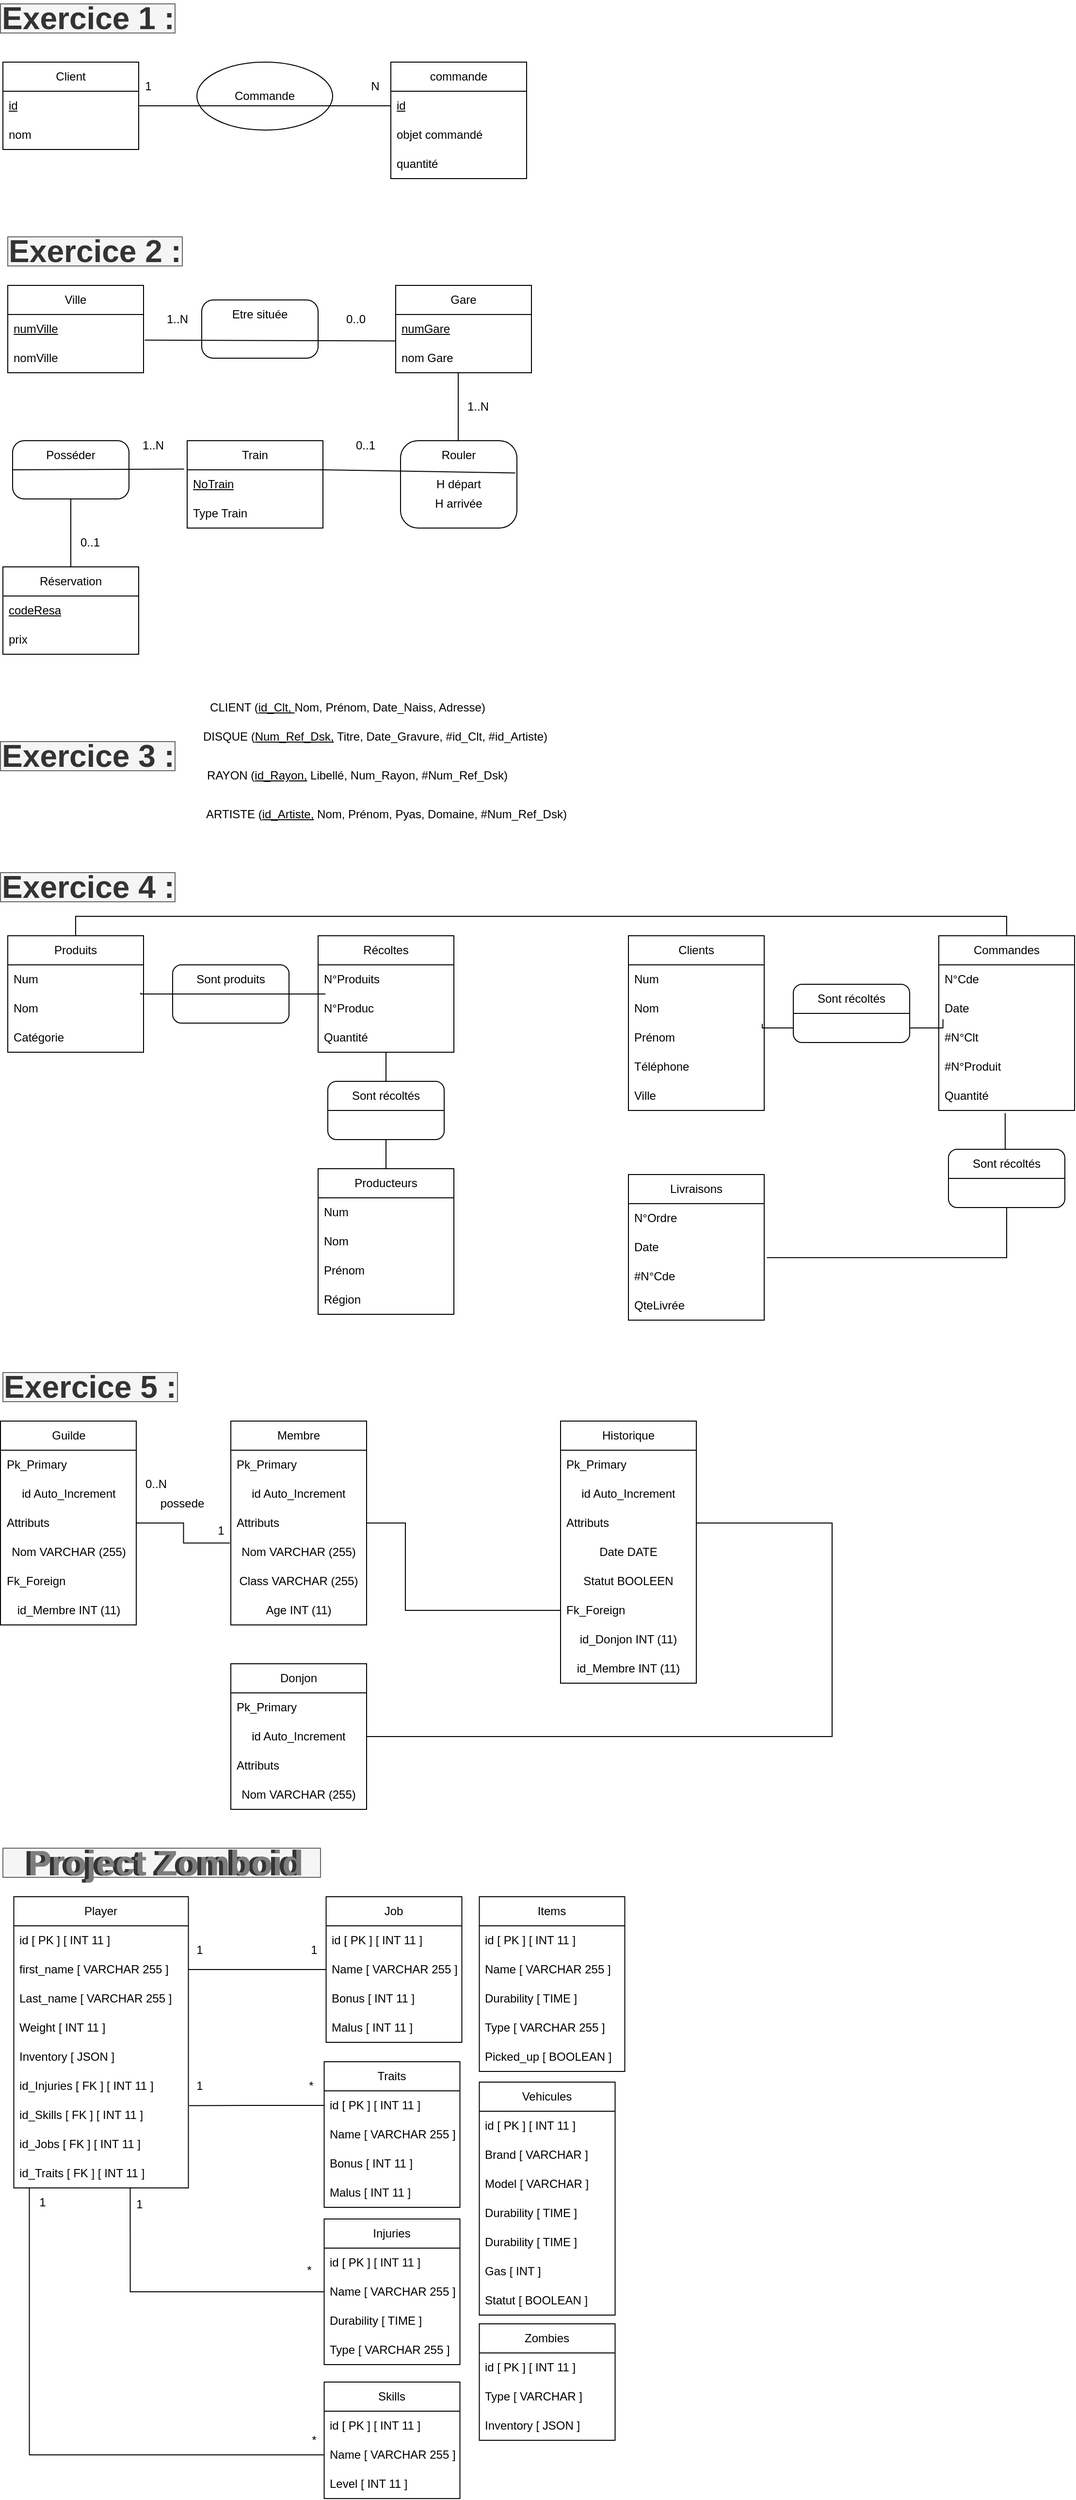 <mxfile version="21.5.0" type="device">
  <diagram name="Page-1" id="F10LXunICJk9rZ-ggvHp">
    <mxGraphModel dx="1050" dy="1145" grid="1" gridSize="10" guides="1" tooltips="1" connect="1" arrows="1" fold="1" page="1" pageScale="1" pageWidth="413" pageHeight="583" math="0" shadow="0">
      <root>
        <mxCell id="0" />
        <mxCell id="1" parent="0" />
        <mxCell id="3VOU5mvbuk7q2b9fPozU-1" value="Client" style="swimlane;fontStyle=0;childLayout=stackLayout;horizontal=1;startSize=30;horizontalStack=0;resizeParent=1;resizeParentMax=0;resizeLast=0;collapsible=1;marginBottom=0;whiteSpace=wrap;html=1;" vertex="1" parent="1">
          <mxGeometry x="40" y="40" width="140" height="90" as="geometry" />
        </mxCell>
        <mxCell id="3VOU5mvbuk7q2b9fPozU-2" value="&lt;u&gt;id&lt;/u&gt;" style="text;strokeColor=none;fillColor=none;align=left;verticalAlign=middle;spacingLeft=4;spacingRight=4;overflow=hidden;points=[[0,0.5],[1,0.5]];portConstraint=eastwest;rotatable=0;whiteSpace=wrap;html=1;" vertex="1" parent="3VOU5mvbuk7q2b9fPozU-1">
          <mxGeometry y="30" width="140" height="30" as="geometry" />
        </mxCell>
        <mxCell id="3VOU5mvbuk7q2b9fPozU-3" value="nom" style="text;strokeColor=none;fillColor=none;align=left;verticalAlign=middle;spacingLeft=4;spacingRight=4;overflow=hidden;points=[[0,0.5],[1,0.5]];portConstraint=eastwest;rotatable=0;whiteSpace=wrap;html=1;" vertex="1" parent="3VOU5mvbuk7q2b9fPozU-1">
          <mxGeometry y="60" width="140" height="30" as="geometry" />
        </mxCell>
        <mxCell id="3VOU5mvbuk7q2b9fPozU-5" value="Commande" style="ellipse;whiteSpace=wrap;html=1;" vertex="1" parent="1">
          <mxGeometry x="240" y="40" width="140" height="70" as="geometry" />
        </mxCell>
        <mxCell id="3VOU5mvbuk7q2b9fPozU-6" value="commande" style="swimlane;fontStyle=0;childLayout=stackLayout;horizontal=1;startSize=30;horizontalStack=0;resizeParent=1;resizeParentMax=0;resizeLast=0;collapsible=1;marginBottom=0;whiteSpace=wrap;html=1;" vertex="1" parent="1">
          <mxGeometry x="440" y="40" width="140" height="120" as="geometry" />
        </mxCell>
        <mxCell id="3VOU5mvbuk7q2b9fPozU-7" value="&lt;u&gt;id&lt;/u&gt;" style="text;strokeColor=none;fillColor=none;align=left;verticalAlign=middle;spacingLeft=4;spacingRight=4;overflow=hidden;points=[[0,0.5],[1,0.5]];portConstraint=eastwest;rotatable=0;whiteSpace=wrap;html=1;" vertex="1" parent="3VOU5mvbuk7q2b9fPozU-6">
          <mxGeometry y="30" width="140" height="30" as="geometry" />
        </mxCell>
        <mxCell id="3VOU5mvbuk7q2b9fPozU-8" value="objet commandé" style="text;strokeColor=none;fillColor=none;align=left;verticalAlign=middle;spacingLeft=4;spacingRight=4;overflow=hidden;points=[[0,0.5],[1,0.5]];portConstraint=eastwest;rotatable=0;whiteSpace=wrap;html=1;" vertex="1" parent="3VOU5mvbuk7q2b9fPozU-6">
          <mxGeometry y="60" width="140" height="30" as="geometry" />
        </mxCell>
        <mxCell id="3VOU5mvbuk7q2b9fPozU-9" value="quantité" style="text;strokeColor=none;fillColor=none;align=left;verticalAlign=middle;spacingLeft=4;spacingRight=4;overflow=hidden;points=[[0,0.5],[1,0.5]];portConstraint=eastwest;rotatable=0;whiteSpace=wrap;html=1;" vertex="1" parent="3VOU5mvbuk7q2b9fPozU-6">
          <mxGeometry y="90" width="140" height="30" as="geometry" />
        </mxCell>
        <mxCell id="3VOU5mvbuk7q2b9fPozU-10" value="" style="endArrow=none;html=1;rounded=0;entryX=0;entryY=0.5;entryDx=0;entryDy=0;exitX=1;exitY=0.5;exitDx=0;exitDy=0;" edge="1" parent="1" source="3VOU5mvbuk7q2b9fPozU-2" target="3VOU5mvbuk7q2b9fPozU-7">
          <mxGeometry width="50" height="50" relative="1" as="geometry">
            <mxPoint x="200" y="320" as="sourcePoint" />
            <mxPoint x="250" y="270" as="targetPoint" />
          </mxGeometry>
        </mxCell>
        <mxCell id="3VOU5mvbuk7q2b9fPozU-11" value="1" style="text;html=1;strokeColor=none;fillColor=none;align=center;verticalAlign=middle;whiteSpace=wrap;rounded=0;" vertex="1" parent="1">
          <mxGeometry x="180" y="50" width="20" height="30" as="geometry" />
        </mxCell>
        <mxCell id="3VOU5mvbuk7q2b9fPozU-12" value="N" style="text;html=1;strokeColor=none;fillColor=none;align=center;verticalAlign=middle;whiteSpace=wrap;rounded=0;" vertex="1" parent="1">
          <mxGeometry x="414" y="50" width="20" height="30" as="geometry" />
        </mxCell>
        <mxCell id="3VOU5mvbuk7q2b9fPozU-17" value="Ville" style="swimlane;fontStyle=0;childLayout=stackLayout;horizontal=1;startSize=30;horizontalStack=0;resizeParent=1;resizeParentMax=0;resizeLast=0;collapsible=1;marginBottom=0;whiteSpace=wrap;html=1;" vertex="1" parent="1">
          <mxGeometry x="45" y="270" width="140" height="90" as="geometry" />
        </mxCell>
        <mxCell id="3VOU5mvbuk7q2b9fPozU-18" value="&lt;u&gt;numVille&lt;/u&gt;" style="text;strokeColor=none;fillColor=none;align=left;verticalAlign=middle;spacingLeft=4;spacingRight=4;overflow=hidden;points=[[0,0.5],[1,0.5]];portConstraint=eastwest;rotatable=0;whiteSpace=wrap;html=1;" vertex="1" parent="3VOU5mvbuk7q2b9fPozU-17">
          <mxGeometry y="30" width="140" height="30" as="geometry" />
        </mxCell>
        <mxCell id="3VOU5mvbuk7q2b9fPozU-19" value="nomVille" style="text;strokeColor=none;fillColor=none;align=left;verticalAlign=middle;spacingLeft=4;spacingRight=4;overflow=hidden;points=[[0,0.5],[1,0.5]];portConstraint=eastwest;rotatable=0;whiteSpace=wrap;html=1;" vertex="1" parent="3VOU5mvbuk7q2b9fPozU-17">
          <mxGeometry y="60" width="140" height="30" as="geometry" />
        </mxCell>
        <mxCell id="3VOU5mvbuk7q2b9fPozU-23" value="Gare" style="swimlane;fontStyle=0;childLayout=stackLayout;horizontal=1;startSize=30;horizontalStack=0;resizeParent=1;resizeParentMax=0;resizeLast=0;collapsible=1;marginBottom=0;whiteSpace=wrap;html=1;" vertex="1" parent="1">
          <mxGeometry x="445" y="270" width="140" height="90" as="geometry" />
        </mxCell>
        <mxCell id="3VOU5mvbuk7q2b9fPozU-24" value="&lt;u&gt;numGare&lt;/u&gt;" style="text;strokeColor=none;fillColor=none;align=left;verticalAlign=middle;spacingLeft=4;spacingRight=4;overflow=hidden;points=[[0,0.5],[1,0.5]];portConstraint=eastwest;rotatable=0;whiteSpace=wrap;html=1;" vertex="1" parent="3VOU5mvbuk7q2b9fPozU-23">
          <mxGeometry y="30" width="140" height="30" as="geometry" />
        </mxCell>
        <mxCell id="3VOU5mvbuk7q2b9fPozU-25" value="nom Gare" style="text;strokeColor=none;fillColor=none;align=left;verticalAlign=middle;spacingLeft=4;spacingRight=4;overflow=hidden;points=[[0,0.5],[1,0.5]];portConstraint=eastwest;rotatable=0;whiteSpace=wrap;html=1;" vertex="1" parent="3VOU5mvbuk7q2b9fPozU-23">
          <mxGeometry y="60" width="140" height="30" as="geometry" />
        </mxCell>
        <mxCell id="3VOU5mvbuk7q2b9fPozU-27" value="" style="rounded=1;whiteSpace=wrap;html=1;arcSize=20;strokeWidth=1;shadow=0;perimeterSpacing=0;" vertex="1" parent="1">
          <mxGeometry x="245" y="285" width="120" height="60" as="geometry" />
        </mxCell>
        <mxCell id="3VOU5mvbuk7q2b9fPozU-28" value="Etre située" style="text;html=1;strokeColor=none;fillColor=none;align=center;verticalAlign=middle;whiteSpace=wrap;rounded=0;" vertex="1" parent="1">
          <mxGeometry x="275" y="285" width="60" height="30" as="geometry" />
        </mxCell>
        <mxCell id="3VOU5mvbuk7q2b9fPozU-29" value="" style="rounded=1;whiteSpace=wrap;html=1;arcSize=20;strokeWidth=1;shadow=0;perimeterSpacing=0;" vertex="1" parent="1">
          <mxGeometry x="450" y="430" width="120" height="90" as="geometry" />
        </mxCell>
        <mxCell id="3VOU5mvbuk7q2b9fPozU-30" value="Rouler" style="text;html=1;strokeColor=none;fillColor=none;align=center;verticalAlign=middle;whiteSpace=wrap;rounded=0;" vertex="1" parent="1">
          <mxGeometry x="480" y="430" width="60" height="30" as="geometry" />
        </mxCell>
        <mxCell id="3VOU5mvbuk7q2b9fPozU-31" value="H départ" style="text;html=1;strokeColor=none;fillColor=none;align=center;verticalAlign=middle;whiteSpace=wrap;rounded=0;" vertex="1" parent="1">
          <mxGeometry x="480" y="460" width="60" height="30" as="geometry" />
        </mxCell>
        <mxCell id="3VOU5mvbuk7q2b9fPozU-32" value="H arrivée" style="text;html=1;strokeColor=none;fillColor=none;align=center;verticalAlign=middle;whiteSpace=wrap;rounded=0;" vertex="1" parent="1">
          <mxGeometry x="480" y="480" width="60" height="30" as="geometry" />
        </mxCell>
        <mxCell id="3VOU5mvbuk7q2b9fPozU-33" value="Train" style="swimlane;fontStyle=0;childLayout=stackLayout;horizontal=1;startSize=30;horizontalStack=0;resizeParent=1;resizeParentMax=0;resizeLast=0;collapsible=1;marginBottom=0;whiteSpace=wrap;html=1;" vertex="1" parent="1">
          <mxGeometry x="230" y="430" width="140" height="90" as="geometry" />
        </mxCell>
        <mxCell id="3VOU5mvbuk7q2b9fPozU-34" value="&lt;u&gt;NoTrain&lt;/u&gt;" style="text;strokeColor=none;fillColor=none;align=left;verticalAlign=middle;spacingLeft=4;spacingRight=4;overflow=hidden;points=[[0,0.5],[1,0.5]];portConstraint=eastwest;rotatable=0;whiteSpace=wrap;html=1;" vertex="1" parent="3VOU5mvbuk7q2b9fPozU-33">
          <mxGeometry y="30" width="140" height="30" as="geometry" />
        </mxCell>
        <mxCell id="3VOU5mvbuk7q2b9fPozU-35" value="Type Train" style="text;strokeColor=none;fillColor=none;align=left;verticalAlign=middle;spacingLeft=4;spacingRight=4;overflow=hidden;points=[[0,0.5],[1,0.5]];portConstraint=eastwest;rotatable=0;whiteSpace=wrap;html=1;" vertex="1" parent="3VOU5mvbuk7q2b9fPozU-33">
          <mxGeometry y="60" width="140" height="30" as="geometry" />
        </mxCell>
        <mxCell id="3VOU5mvbuk7q2b9fPozU-37" value="" style="rounded=1;whiteSpace=wrap;html=1;arcSize=20;strokeWidth=1;shadow=0;perimeterSpacing=0;" vertex="1" parent="1">
          <mxGeometry x="50" y="430" width="120" height="60" as="geometry" />
        </mxCell>
        <mxCell id="3VOU5mvbuk7q2b9fPozU-38" value="Posséder" style="text;html=1;strokeColor=none;fillColor=none;align=center;verticalAlign=middle;whiteSpace=wrap;rounded=0;" vertex="1" parent="1">
          <mxGeometry x="80" y="430" width="60" height="30" as="geometry" />
        </mxCell>
        <mxCell id="3VOU5mvbuk7q2b9fPozU-39" value="Réservation" style="swimlane;fontStyle=0;childLayout=stackLayout;horizontal=1;startSize=30;horizontalStack=0;resizeParent=1;resizeParentMax=0;resizeLast=0;collapsible=1;marginBottom=0;whiteSpace=wrap;html=1;" vertex="1" parent="1">
          <mxGeometry x="40" y="560" width="140" height="90" as="geometry" />
        </mxCell>
        <mxCell id="3VOU5mvbuk7q2b9fPozU-40" value="&lt;u&gt;codeResa&lt;/u&gt;" style="text;strokeColor=none;fillColor=none;align=left;verticalAlign=middle;spacingLeft=4;spacingRight=4;overflow=hidden;points=[[0,0.5],[1,0.5]];portConstraint=eastwest;rotatable=0;whiteSpace=wrap;html=1;" vertex="1" parent="3VOU5mvbuk7q2b9fPozU-39">
          <mxGeometry y="30" width="140" height="30" as="geometry" />
        </mxCell>
        <mxCell id="3VOU5mvbuk7q2b9fPozU-41" value="prix" style="text;strokeColor=none;fillColor=none;align=left;verticalAlign=middle;spacingLeft=4;spacingRight=4;overflow=hidden;points=[[0,0.5],[1,0.5]];portConstraint=eastwest;rotatable=0;whiteSpace=wrap;html=1;" vertex="1" parent="3VOU5mvbuk7q2b9fPozU-39">
          <mxGeometry y="60" width="140" height="30" as="geometry" />
        </mxCell>
        <mxCell id="3VOU5mvbuk7q2b9fPozU-42" value="" style="endArrow=none;html=1;rounded=0;entryX=0.003;entryY=0.907;entryDx=0;entryDy=0;entryPerimeter=0;exitX=1.009;exitY=-0.12;exitDx=0;exitDy=0;exitPerimeter=0;" edge="1" parent="1" source="3VOU5mvbuk7q2b9fPozU-19" target="3VOU5mvbuk7q2b9fPozU-24">
          <mxGeometry width="50" height="50" relative="1" as="geometry">
            <mxPoint x="205" y="380" as="sourcePoint" />
            <mxPoint x="255" y="330" as="targetPoint" />
          </mxGeometry>
        </mxCell>
        <mxCell id="3VOU5mvbuk7q2b9fPozU-43" value="" style="endArrow=none;html=1;rounded=0;entryX=-0.023;entryY=-0.027;entryDx=0;entryDy=0;entryPerimeter=0;" edge="1" parent="1" target="3VOU5mvbuk7q2b9fPozU-34">
          <mxGeometry width="50" height="50" relative="1" as="geometry">
            <mxPoint x="50" y="460" as="sourcePoint" />
            <mxPoint x="100" y="410" as="targetPoint" />
          </mxGeometry>
        </mxCell>
        <mxCell id="3VOU5mvbuk7q2b9fPozU-44" value="" style="endArrow=none;html=1;rounded=0;entryX=0.987;entryY=0.369;entryDx=0;entryDy=0;entryPerimeter=0;" edge="1" parent="1" target="3VOU5mvbuk7q2b9fPozU-29">
          <mxGeometry width="50" height="50" relative="1" as="geometry">
            <mxPoint x="370" y="460" as="sourcePoint" />
            <mxPoint x="547" y="459" as="targetPoint" />
          </mxGeometry>
        </mxCell>
        <mxCell id="3VOU5mvbuk7q2b9fPozU-45" value="" style="endArrow=none;html=1;rounded=0;entryX=0.5;entryY=1;entryDx=0;entryDy=0;exitX=0.5;exitY=0;exitDx=0;exitDy=0;" edge="1" parent="1" source="3VOU5mvbuk7q2b9fPozU-39" target="3VOU5mvbuk7q2b9fPozU-37">
          <mxGeometry width="50" height="50" relative="1" as="geometry">
            <mxPoint x="100" y="560" as="sourcePoint" />
            <mxPoint x="150" y="510" as="targetPoint" />
          </mxGeometry>
        </mxCell>
        <mxCell id="3VOU5mvbuk7q2b9fPozU-46" value="" style="endArrow=none;html=1;rounded=0;entryX=0.5;entryY=1;entryDx=0;entryDy=0;exitX=0.5;exitY=0;exitDx=0;exitDy=0;" edge="1" parent="1">
          <mxGeometry width="50" height="50" relative="1" as="geometry">
            <mxPoint x="509.5" y="430" as="sourcePoint" />
            <mxPoint x="509.5" y="360" as="targetPoint" />
          </mxGeometry>
        </mxCell>
        <mxCell id="3VOU5mvbuk7q2b9fPozU-47" value="1..N" style="text;html=1;strokeColor=none;fillColor=none;align=center;verticalAlign=middle;whiteSpace=wrap;rounded=0;" vertex="1" parent="1">
          <mxGeometry x="210" y="290" width="20" height="30" as="geometry" />
        </mxCell>
        <mxCell id="3VOU5mvbuk7q2b9fPozU-48" value="0..0" style="text;html=1;strokeColor=none;fillColor=none;align=center;verticalAlign=middle;whiteSpace=wrap;rounded=0;" vertex="1" parent="1">
          <mxGeometry x="394" y="290" width="20" height="30" as="geometry" />
        </mxCell>
        <mxCell id="3VOU5mvbuk7q2b9fPozU-49" value="1..N" style="text;html=1;strokeColor=none;fillColor=none;align=center;verticalAlign=middle;whiteSpace=wrap;rounded=0;" vertex="1" parent="1">
          <mxGeometry x="520" y="380" width="20" height="30" as="geometry" />
        </mxCell>
        <mxCell id="3VOU5mvbuk7q2b9fPozU-51" value="0..1" style="text;html=1;strokeColor=none;fillColor=none;align=center;verticalAlign=middle;whiteSpace=wrap;rounded=0;" vertex="1" parent="1">
          <mxGeometry x="404" y="420" width="20" height="30" as="geometry" />
        </mxCell>
        <mxCell id="3VOU5mvbuk7q2b9fPozU-53" value="1..N" style="text;html=1;strokeColor=none;fillColor=none;align=center;verticalAlign=middle;whiteSpace=wrap;rounded=0;" vertex="1" parent="1">
          <mxGeometry x="185" y="420" width="20" height="30" as="geometry" />
        </mxCell>
        <mxCell id="3VOU5mvbuk7q2b9fPozU-54" value="0..1" style="text;html=1;strokeColor=none;fillColor=none;align=center;verticalAlign=middle;whiteSpace=wrap;rounded=0;" vertex="1" parent="1">
          <mxGeometry x="120" y="520" width="20" height="30" as="geometry" />
        </mxCell>
        <mxCell id="3VOU5mvbuk7q2b9fPozU-55" value="CLIENT (&lt;u&gt;id_Clt, &lt;/u&gt;Nom, Prénom, Date_Naiss, Adresse)" style="text;html=1;strokeColor=none;fillColor=none;align=center;verticalAlign=middle;whiteSpace=wrap;rounded=0;" vertex="1" parent="1">
          <mxGeometry x="247.5" y="690" width="295" height="30" as="geometry" />
        </mxCell>
        <mxCell id="3VOU5mvbuk7q2b9fPozU-56" value="DISQUE (&lt;u&gt;Num_Ref_Dsk,&lt;/u&gt;&amp;nbsp;Titre, Date_Gravure, #id_Clt, #id_Artiste)" style="text;html=1;strokeColor=none;fillColor=none;align=center;verticalAlign=middle;whiteSpace=wrap;rounded=0;" vertex="1" parent="1">
          <mxGeometry x="245" y="720" width="357.5" height="30" as="geometry" />
        </mxCell>
        <mxCell id="3VOU5mvbuk7q2b9fPozU-58" value="RAYON (&lt;u&gt;id_Rayon,&lt;/u&gt;&amp;nbsp;Libellé, Num_Rayon, #Num_Ref_Dsk)" style="text;html=1;strokeColor=none;fillColor=none;align=center;verticalAlign=middle;whiteSpace=wrap;rounded=0;" vertex="1" parent="1">
          <mxGeometry x="247.5" y="760" width="315" height="30" as="geometry" />
        </mxCell>
        <mxCell id="3VOU5mvbuk7q2b9fPozU-59" value="ARTISTE (&lt;u&gt;id_Artiste,&lt;/u&gt;&amp;nbsp;Nom, Prénom, Pyas, Domaine, #Num_Ref_Dsk)" style="text;html=1;strokeColor=none;fillColor=none;align=center;verticalAlign=middle;whiteSpace=wrap;rounded=0;" vertex="1" parent="1">
          <mxGeometry x="247.5" y="800" width="375" height="30" as="geometry" />
        </mxCell>
        <mxCell id="3VOU5mvbuk7q2b9fPozU-124" style="edgeStyle=orthogonalEdgeStyle;rounded=0;orthogonalLoop=1;jettySize=auto;html=1;exitX=0.5;exitY=0;exitDx=0;exitDy=0;entryX=0.5;entryY=0;entryDx=0;entryDy=0;endArrow=none;endFill=0;" edge="1" parent="1" source="3VOU5mvbuk7q2b9fPozU-60" target="3VOU5mvbuk7q2b9fPozU-80">
          <mxGeometry relative="1" as="geometry" />
        </mxCell>
        <mxCell id="3VOU5mvbuk7q2b9fPozU-60" value="Produits" style="swimlane;fontStyle=0;childLayout=stackLayout;horizontal=1;startSize=30;horizontalStack=0;resizeParent=1;resizeParentMax=0;resizeLast=0;collapsible=1;marginBottom=0;whiteSpace=wrap;html=1;" vertex="1" parent="1">
          <mxGeometry x="45" y="940" width="140" height="120" as="geometry" />
        </mxCell>
        <mxCell id="3VOU5mvbuk7q2b9fPozU-61" value="Num" style="text;strokeColor=none;fillColor=none;align=left;verticalAlign=middle;spacingLeft=4;spacingRight=4;overflow=hidden;points=[[0,0.5],[1,0.5]];portConstraint=eastwest;rotatable=0;whiteSpace=wrap;html=1;" vertex="1" parent="3VOU5mvbuk7q2b9fPozU-60">
          <mxGeometry y="30" width="140" height="30" as="geometry" />
        </mxCell>
        <mxCell id="3VOU5mvbuk7q2b9fPozU-62" value="Nom" style="text;strokeColor=none;fillColor=none;align=left;verticalAlign=middle;spacingLeft=4;spacingRight=4;overflow=hidden;points=[[0,0.5],[1,0.5]];portConstraint=eastwest;rotatable=0;whiteSpace=wrap;html=1;" vertex="1" parent="3VOU5mvbuk7q2b9fPozU-60">
          <mxGeometry y="60" width="140" height="30" as="geometry" />
        </mxCell>
        <mxCell id="3VOU5mvbuk7q2b9fPozU-63" value="Catégorie" style="text;strokeColor=none;fillColor=none;align=left;verticalAlign=middle;spacingLeft=4;spacingRight=4;overflow=hidden;points=[[0,0.5],[1,0.5]];portConstraint=eastwest;rotatable=0;whiteSpace=wrap;html=1;" vertex="1" parent="3VOU5mvbuk7q2b9fPozU-60">
          <mxGeometry y="90" width="140" height="30" as="geometry" />
        </mxCell>
        <mxCell id="3VOU5mvbuk7q2b9fPozU-64" value="Récoltes" style="swimlane;fontStyle=0;childLayout=stackLayout;horizontal=1;startSize=30;horizontalStack=0;resizeParent=1;resizeParentMax=0;resizeLast=0;collapsible=1;marginBottom=0;whiteSpace=wrap;html=1;" vertex="1" parent="1">
          <mxGeometry x="365" y="940" width="140" height="120" as="geometry" />
        </mxCell>
        <mxCell id="3VOU5mvbuk7q2b9fPozU-65" value="N°Produits" style="text;strokeColor=none;fillColor=none;align=left;verticalAlign=middle;spacingLeft=4;spacingRight=4;overflow=hidden;points=[[0,0.5],[1,0.5]];portConstraint=eastwest;rotatable=0;whiteSpace=wrap;html=1;" vertex="1" parent="3VOU5mvbuk7q2b9fPozU-64">
          <mxGeometry y="30" width="140" height="30" as="geometry" />
        </mxCell>
        <mxCell id="3VOU5mvbuk7q2b9fPozU-66" value="N°Produc" style="text;strokeColor=none;fillColor=none;align=left;verticalAlign=middle;spacingLeft=4;spacingRight=4;overflow=hidden;points=[[0,0.5],[1,0.5]];portConstraint=eastwest;rotatable=0;whiteSpace=wrap;html=1;" vertex="1" parent="3VOU5mvbuk7q2b9fPozU-64">
          <mxGeometry y="60" width="140" height="30" as="geometry" />
        </mxCell>
        <mxCell id="3VOU5mvbuk7q2b9fPozU-67" value="Quantité" style="text;strokeColor=none;fillColor=none;align=left;verticalAlign=middle;spacingLeft=4;spacingRight=4;overflow=hidden;points=[[0,0.5],[1,0.5]];portConstraint=eastwest;rotatable=0;whiteSpace=wrap;html=1;" vertex="1" parent="3VOU5mvbuk7q2b9fPozU-64">
          <mxGeometry y="90" width="140" height="30" as="geometry" />
        </mxCell>
        <mxCell id="3VOU5mvbuk7q2b9fPozU-68" value="Producteurs" style="swimlane;fontStyle=0;childLayout=stackLayout;horizontal=1;startSize=30;horizontalStack=0;resizeParent=1;resizeParentMax=0;resizeLast=0;collapsible=1;marginBottom=0;whiteSpace=wrap;html=1;" vertex="1" parent="1">
          <mxGeometry x="365" y="1180" width="140" height="150" as="geometry" />
        </mxCell>
        <mxCell id="3VOU5mvbuk7q2b9fPozU-69" value="Num" style="text;strokeColor=none;fillColor=none;align=left;verticalAlign=middle;spacingLeft=4;spacingRight=4;overflow=hidden;points=[[0,0.5],[1,0.5]];portConstraint=eastwest;rotatable=0;whiteSpace=wrap;html=1;" vertex="1" parent="3VOU5mvbuk7q2b9fPozU-68">
          <mxGeometry y="30" width="140" height="30" as="geometry" />
        </mxCell>
        <mxCell id="3VOU5mvbuk7q2b9fPozU-70" value="Nom" style="text;strokeColor=none;fillColor=none;align=left;verticalAlign=middle;spacingLeft=4;spacingRight=4;overflow=hidden;points=[[0,0.5],[1,0.5]];portConstraint=eastwest;rotatable=0;whiteSpace=wrap;html=1;" vertex="1" parent="3VOU5mvbuk7q2b9fPozU-68">
          <mxGeometry y="60" width="140" height="30" as="geometry" />
        </mxCell>
        <mxCell id="3VOU5mvbuk7q2b9fPozU-71" value="Prénom" style="text;strokeColor=none;fillColor=none;align=left;verticalAlign=middle;spacingLeft=4;spacingRight=4;overflow=hidden;points=[[0,0.5],[1,0.5]];portConstraint=eastwest;rotatable=0;whiteSpace=wrap;html=1;" vertex="1" parent="3VOU5mvbuk7q2b9fPozU-68">
          <mxGeometry y="90" width="140" height="30" as="geometry" />
        </mxCell>
        <mxCell id="3VOU5mvbuk7q2b9fPozU-72" value="Région" style="text;strokeColor=none;fillColor=none;align=left;verticalAlign=middle;spacingLeft=4;spacingRight=4;overflow=hidden;points=[[0,0.5],[1,0.5]];portConstraint=eastwest;rotatable=0;whiteSpace=wrap;html=1;" vertex="1" parent="3VOU5mvbuk7q2b9fPozU-68">
          <mxGeometry y="120" width="140" height="30" as="geometry" />
        </mxCell>
        <mxCell id="3VOU5mvbuk7q2b9fPozU-73" value="Clients" style="swimlane;fontStyle=0;childLayout=stackLayout;horizontal=1;startSize=30;horizontalStack=0;resizeParent=1;resizeParentMax=0;resizeLast=0;collapsible=1;marginBottom=0;whiteSpace=wrap;html=1;" vertex="1" parent="1">
          <mxGeometry x="685" y="940" width="140" height="180" as="geometry" />
        </mxCell>
        <mxCell id="3VOU5mvbuk7q2b9fPozU-74" value="Num" style="text;strokeColor=none;fillColor=none;align=left;verticalAlign=middle;spacingLeft=4;spacingRight=4;overflow=hidden;points=[[0,0.5],[1,0.5]];portConstraint=eastwest;rotatable=0;whiteSpace=wrap;html=1;" vertex="1" parent="3VOU5mvbuk7q2b9fPozU-73">
          <mxGeometry y="30" width="140" height="30" as="geometry" />
        </mxCell>
        <mxCell id="3VOU5mvbuk7q2b9fPozU-75" value="Nom" style="text;strokeColor=none;fillColor=none;align=left;verticalAlign=middle;spacingLeft=4;spacingRight=4;overflow=hidden;points=[[0,0.5],[1,0.5]];portConstraint=eastwest;rotatable=0;whiteSpace=wrap;html=1;" vertex="1" parent="3VOU5mvbuk7q2b9fPozU-73">
          <mxGeometry y="60" width="140" height="30" as="geometry" />
        </mxCell>
        <mxCell id="3VOU5mvbuk7q2b9fPozU-76" value="Prénom" style="text;strokeColor=none;fillColor=none;align=left;verticalAlign=middle;spacingLeft=4;spacingRight=4;overflow=hidden;points=[[0,0.5],[1,0.5]];portConstraint=eastwest;rotatable=0;whiteSpace=wrap;html=1;" vertex="1" parent="3VOU5mvbuk7q2b9fPozU-73">
          <mxGeometry y="90" width="140" height="30" as="geometry" />
        </mxCell>
        <mxCell id="3VOU5mvbuk7q2b9fPozU-78" value="Téléphone" style="text;strokeColor=none;fillColor=none;align=left;verticalAlign=middle;spacingLeft=4;spacingRight=4;overflow=hidden;points=[[0,0.5],[1,0.5]];portConstraint=eastwest;rotatable=0;whiteSpace=wrap;html=1;" vertex="1" parent="3VOU5mvbuk7q2b9fPozU-73">
          <mxGeometry y="120" width="140" height="30" as="geometry" />
        </mxCell>
        <mxCell id="3VOU5mvbuk7q2b9fPozU-77" value="Ville" style="text;strokeColor=none;fillColor=none;align=left;verticalAlign=middle;spacingLeft=4;spacingRight=4;overflow=hidden;points=[[0,0.5],[1,0.5]];portConstraint=eastwest;rotatable=0;whiteSpace=wrap;html=1;" vertex="1" parent="3VOU5mvbuk7q2b9fPozU-73">
          <mxGeometry y="150" width="140" height="30" as="geometry" />
        </mxCell>
        <mxCell id="3VOU5mvbuk7q2b9fPozU-80" value="Commandes" style="swimlane;fontStyle=0;childLayout=stackLayout;horizontal=1;startSize=30;horizontalStack=0;resizeParent=1;resizeParentMax=0;resizeLast=0;collapsible=1;marginBottom=0;whiteSpace=wrap;html=1;" vertex="1" parent="1">
          <mxGeometry x="1005" y="940" width="140" height="180" as="geometry" />
        </mxCell>
        <mxCell id="3VOU5mvbuk7q2b9fPozU-81" value="N°Cde" style="text;strokeColor=none;fillColor=none;align=left;verticalAlign=middle;spacingLeft=4;spacingRight=4;overflow=hidden;points=[[0,0.5],[1,0.5]];portConstraint=eastwest;rotatable=0;whiteSpace=wrap;html=1;" vertex="1" parent="3VOU5mvbuk7q2b9fPozU-80">
          <mxGeometry y="30" width="140" height="30" as="geometry" />
        </mxCell>
        <mxCell id="3VOU5mvbuk7q2b9fPozU-82" value="Date" style="text;strokeColor=none;fillColor=none;align=left;verticalAlign=middle;spacingLeft=4;spacingRight=4;overflow=hidden;points=[[0,0.5],[1,0.5]];portConstraint=eastwest;rotatable=0;whiteSpace=wrap;html=1;" vertex="1" parent="3VOU5mvbuk7q2b9fPozU-80">
          <mxGeometry y="60" width="140" height="30" as="geometry" />
        </mxCell>
        <mxCell id="3VOU5mvbuk7q2b9fPozU-83" value="#N°Clt" style="text;strokeColor=none;fillColor=none;align=left;verticalAlign=middle;spacingLeft=4;spacingRight=4;overflow=hidden;points=[[0,0.5],[1,0.5]];portConstraint=eastwest;rotatable=0;whiteSpace=wrap;html=1;" vertex="1" parent="3VOU5mvbuk7q2b9fPozU-80">
          <mxGeometry y="90" width="140" height="30" as="geometry" />
        </mxCell>
        <mxCell id="3VOU5mvbuk7q2b9fPozU-84" value="#N°Produit" style="text;strokeColor=none;fillColor=none;align=left;verticalAlign=middle;spacingLeft=4;spacingRight=4;overflow=hidden;points=[[0,0.5],[1,0.5]];portConstraint=eastwest;rotatable=0;whiteSpace=wrap;html=1;" vertex="1" parent="3VOU5mvbuk7q2b9fPozU-80">
          <mxGeometry y="120" width="140" height="30" as="geometry" />
        </mxCell>
        <mxCell id="3VOU5mvbuk7q2b9fPozU-85" value="Quantité" style="text;strokeColor=none;fillColor=none;align=left;verticalAlign=middle;spacingLeft=4;spacingRight=4;overflow=hidden;points=[[0,0.5],[1,0.5]];portConstraint=eastwest;rotatable=0;whiteSpace=wrap;html=1;" vertex="1" parent="3VOU5mvbuk7q2b9fPozU-80">
          <mxGeometry y="150" width="140" height="30" as="geometry" />
        </mxCell>
        <mxCell id="3VOU5mvbuk7q2b9fPozU-86" value="Livraisons" style="swimlane;fontStyle=0;childLayout=stackLayout;horizontal=1;startSize=30;horizontalStack=0;resizeParent=1;resizeParentMax=0;resizeLast=0;collapsible=1;marginBottom=0;whiteSpace=wrap;html=1;" vertex="1" parent="1">
          <mxGeometry x="685" y="1186" width="140" height="150" as="geometry" />
        </mxCell>
        <mxCell id="3VOU5mvbuk7q2b9fPozU-87" value="N°Ordre" style="text;strokeColor=none;fillColor=none;align=left;verticalAlign=middle;spacingLeft=4;spacingRight=4;overflow=hidden;points=[[0,0.5],[1,0.5]];portConstraint=eastwest;rotatable=0;whiteSpace=wrap;html=1;" vertex="1" parent="3VOU5mvbuk7q2b9fPozU-86">
          <mxGeometry y="30" width="140" height="30" as="geometry" />
        </mxCell>
        <mxCell id="3VOU5mvbuk7q2b9fPozU-88" value="Date" style="text;strokeColor=none;fillColor=none;align=left;verticalAlign=middle;spacingLeft=4;spacingRight=4;overflow=hidden;points=[[0,0.5],[1,0.5]];portConstraint=eastwest;rotatable=0;whiteSpace=wrap;html=1;" vertex="1" parent="3VOU5mvbuk7q2b9fPozU-86">
          <mxGeometry y="60" width="140" height="30" as="geometry" />
        </mxCell>
        <mxCell id="3VOU5mvbuk7q2b9fPozU-89" value="#N°Cde" style="text;strokeColor=none;fillColor=none;align=left;verticalAlign=middle;spacingLeft=4;spacingRight=4;overflow=hidden;points=[[0,0.5],[1,0.5]];portConstraint=eastwest;rotatable=0;whiteSpace=wrap;html=1;" vertex="1" parent="3VOU5mvbuk7q2b9fPozU-86">
          <mxGeometry y="90" width="140" height="30" as="geometry" />
        </mxCell>
        <mxCell id="3VOU5mvbuk7q2b9fPozU-91" value="QteLivrée" style="text;strokeColor=none;fillColor=none;align=left;verticalAlign=middle;spacingLeft=4;spacingRight=4;overflow=hidden;points=[[0,0.5],[1,0.5]];portConstraint=eastwest;rotatable=0;whiteSpace=wrap;html=1;" vertex="1" parent="3VOU5mvbuk7q2b9fPozU-86">
          <mxGeometry y="120" width="140" height="30" as="geometry" />
        </mxCell>
        <mxCell id="3VOU5mvbuk7q2b9fPozU-120" style="edgeStyle=orthogonalEdgeStyle;rounded=0;orthogonalLoop=1;jettySize=auto;html=1;exitX=0;exitY=0.5;exitDx=0;exitDy=0;entryX=0.98;entryY=-0.04;entryDx=0;entryDy=0;entryPerimeter=0;endArrow=none;endFill=0;" edge="1" parent="1" source="3VOU5mvbuk7q2b9fPozU-93" target="3VOU5mvbuk7q2b9fPozU-62">
          <mxGeometry relative="1" as="geometry" />
        </mxCell>
        <mxCell id="3VOU5mvbuk7q2b9fPozU-121" style="edgeStyle=orthogonalEdgeStyle;rounded=0;orthogonalLoop=1;jettySize=auto;html=1;exitX=1;exitY=0.5;exitDx=0;exitDy=0;entryX=0.054;entryY=0.013;entryDx=0;entryDy=0;entryPerimeter=0;endArrow=none;endFill=0;" edge="1" parent="1" source="3VOU5mvbuk7q2b9fPozU-93" target="3VOU5mvbuk7q2b9fPozU-66">
          <mxGeometry relative="1" as="geometry" />
        </mxCell>
        <mxCell id="3VOU5mvbuk7q2b9fPozU-93" value="" style="rounded=1;whiteSpace=wrap;html=1;" vertex="1" parent="1">
          <mxGeometry x="215" y="970" width="120" height="60" as="geometry" />
        </mxCell>
        <mxCell id="3VOU5mvbuk7q2b9fPozU-94" value="Sont produits" style="text;html=1;strokeColor=none;fillColor=none;align=center;verticalAlign=middle;whiteSpace=wrap;rounded=0;" vertex="1" parent="1">
          <mxGeometry x="236.25" y="970" width="77.5" height="30" as="geometry" />
        </mxCell>
        <mxCell id="3VOU5mvbuk7q2b9fPozU-95" value="" style="endArrow=none;html=1;rounded=0;exitX=0;exitY=0.5;exitDx=0;exitDy=0;entryX=1;entryY=0.5;entryDx=0;entryDy=0;" edge="1" parent="1" source="3VOU5mvbuk7q2b9fPozU-93" target="3VOU5mvbuk7q2b9fPozU-93">
          <mxGeometry width="50" height="50" relative="1" as="geometry">
            <mxPoint x="525" y="1110" as="sourcePoint" />
            <mxPoint x="575" y="1060" as="targetPoint" />
            <Array as="points">
              <mxPoint x="335" y="1000" />
            </Array>
          </mxGeometry>
        </mxCell>
        <mxCell id="3VOU5mvbuk7q2b9fPozU-123" style="edgeStyle=orthogonalEdgeStyle;rounded=0;orthogonalLoop=1;jettySize=auto;html=1;exitX=0.5;exitY=1;exitDx=0;exitDy=0;entryX=0.5;entryY=0;entryDx=0;entryDy=0;endArrow=none;endFill=0;" edge="1" parent="1" source="3VOU5mvbuk7q2b9fPozU-96" target="3VOU5mvbuk7q2b9fPozU-68">
          <mxGeometry relative="1" as="geometry" />
        </mxCell>
        <mxCell id="3VOU5mvbuk7q2b9fPozU-96" value="" style="rounded=1;whiteSpace=wrap;html=1;" vertex="1" parent="1">
          <mxGeometry x="375" y="1090" width="120" height="60" as="geometry" />
        </mxCell>
        <mxCell id="3VOU5mvbuk7q2b9fPozU-122" style="edgeStyle=orthogonalEdgeStyle;rounded=0;orthogonalLoop=1;jettySize=auto;html=1;exitX=0.5;exitY=0;exitDx=0;exitDy=0;entryX=0.5;entryY=1;entryDx=0;entryDy=0;entryPerimeter=0;endArrow=none;endFill=0;" edge="1" parent="1" source="3VOU5mvbuk7q2b9fPozU-97" target="3VOU5mvbuk7q2b9fPozU-67">
          <mxGeometry relative="1" as="geometry" />
        </mxCell>
        <mxCell id="3VOU5mvbuk7q2b9fPozU-97" value="Sont récoltés" style="text;html=1;strokeColor=none;fillColor=none;align=center;verticalAlign=middle;whiteSpace=wrap;rounded=0;" vertex="1" parent="1">
          <mxGeometry x="396.25" y="1090" width="77.5" height="30" as="geometry" />
        </mxCell>
        <mxCell id="3VOU5mvbuk7q2b9fPozU-98" value="" style="endArrow=none;html=1;rounded=0;exitX=0;exitY=0.5;exitDx=0;exitDy=0;entryX=1;entryY=0.5;entryDx=0;entryDy=0;" edge="1" parent="1" source="3VOU5mvbuk7q2b9fPozU-96" target="3VOU5mvbuk7q2b9fPozU-96">
          <mxGeometry width="50" height="50" relative="1" as="geometry">
            <mxPoint x="685" y="1230" as="sourcePoint" />
            <mxPoint x="735" y="1180" as="targetPoint" />
            <Array as="points">
              <mxPoint x="495" y="1120" />
            </Array>
          </mxGeometry>
        </mxCell>
        <mxCell id="3VOU5mvbuk7q2b9fPozU-118" style="edgeStyle=orthogonalEdgeStyle;rounded=0;orthogonalLoop=1;jettySize=auto;html=1;exitX=0;exitY=0.75;exitDx=0;exitDy=0;entryX=0.986;entryY=0.027;entryDx=0;entryDy=0;entryPerimeter=0;endArrow=none;endFill=0;" edge="1" parent="1" source="3VOU5mvbuk7q2b9fPozU-109" target="3VOU5mvbuk7q2b9fPozU-76">
          <mxGeometry relative="1" as="geometry" />
        </mxCell>
        <mxCell id="3VOU5mvbuk7q2b9fPozU-119" style="edgeStyle=orthogonalEdgeStyle;rounded=0;orthogonalLoop=1;jettySize=auto;html=1;exitX=1;exitY=0.75;exitDx=0;exitDy=0;entryX=0.031;entryY=-0.133;entryDx=0;entryDy=0;entryPerimeter=0;endArrow=none;endFill=0;" edge="1" parent="1" source="3VOU5mvbuk7q2b9fPozU-109" target="3VOU5mvbuk7q2b9fPozU-83">
          <mxGeometry relative="1" as="geometry" />
        </mxCell>
        <mxCell id="3VOU5mvbuk7q2b9fPozU-109" value="" style="rounded=1;whiteSpace=wrap;html=1;" vertex="1" parent="1">
          <mxGeometry x="855" y="990" width="120" height="60" as="geometry" />
        </mxCell>
        <mxCell id="3VOU5mvbuk7q2b9fPozU-110" value="Sont récoltés" style="text;html=1;strokeColor=none;fillColor=none;align=center;verticalAlign=middle;whiteSpace=wrap;rounded=0;" vertex="1" parent="1">
          <mxGeometry x="876.25" y="990" width="77.5" height="30" as="geometry" />
        </mxCell>
        <mxCell id="3VOU5mvbuk7q2b9fPozU-111" value="" style="endArrow=none;html=1;rounded=0;exitX=0;exitY=0.5;exitDx=0;exitDy=0;entryX=1;entryY=0.5;entryDx=0;entryDy=0;" edge="1" parent="1" source="3VOU5mvbuk7q2b9fPozU-109" target="3VOU5mvbuk7q2b9fPozU-109">
          <mxGeometry width="50" height="50" relative="1" as="geometry">
            <mxPoint x="1165" y="1130" as="sourcePoint" />
            <mxPoint x="1215" y="1080" as="targetPoint" />
            <Array as="points">
              <mxPoint x="975" y="1020" />
            </Array>
          </mxGeometry>
        </mxCell>
        <mxCell id="3VOU5mvbuk7q2b9fPozU-116" style="edgeStyle=orthogonalEdgeStyle;rounded=0;orthogonalLoop=1;jettySize=auto;html=1;exitX=0.5;exitY=1;exitDx=0;exitDy=0;entryX=1.02;entryY=0.853;entryDx=0;entryDy=0;entryPerimeter=0;endArrow=none;endFill=0;" edge="1" parent="1" source="3VOU5mvbuk7q2b9fPozU-113" target="3VOU5mvbuk7q2b9fPozU-88">
          <mxGeometry relative="1" as="geometry" />
        </mxCell>
        <mxCell id="3VOU5mvbuk7q2b9fPozU-113" value="" style="rounded=1;whiteSpace=wrap;html=1;" vertex="1" parent="1">
          <mxGeometry x="1015" y="1160" width="120" height="60" as="geometry" />
        </mxCell>
        <mxCell id="3VOU5mvbuk7q2b9fPozU-117" style="edgeStyle=orthogonalEdgeStyle;rounded=0;orthogonalLoop=1;jettySize=auto;html=1;exitX=0.5;exitY=0;exitDx=0;exitDy=0;entryX=0.489;entryY=1.093;entryDx=0;entryDy=0;entryPerimeter=0;endArrow=none;endFill=0;" edge="1" parent="1" source="3VOU5mvbuk7q2b9fPozU-114" target="3VOU5mvbuk7q2b9fPozU-85">
          <mxGeometry relative="1" as="geometry" />
        </mxCell>
        <mxCell id="3VOU5mvbuk7q2b9fPozU-114" value="Sont récoltés" style="text;html=1;strokeColor=none;fillColor=none;align=center;verticalAlign=middle;whiteSpace=wrap;rounded=0;" vertex="1" parent="1">
          <mxGeometry x="1036.25" y="1160" width="77.5" height="30" as="geometry" />
        </mxCell>
        <mxCell id="3VOU5mvbuk7q2b9fPozU-115" value="" style="endArrow=none;html=1;rounded=0;exitX=0;exitY=0.5;exitDx=0;exitDy=0;entryX=1;entryY=0.5;entryDx=0;entryDy=0;" edge="1" parent="1" source="3VOU5mvbuk7q2b9fPozU-113" target="3VOU5mvbuk7q2b9fPozU-113">
          <mxGeometry width="50" height="50" relative="1" as="geometry">
            <mxPoint x="1325" y="1300" as="sourcePoint" />
            <mxPoint x="1375" y="1250" as="targetPoint" />
            <Array as="points">
              <mxPoint x="1135" y="1190" />
            </Array>
          </mxGeometry>
        </mxCell>
        <mxCell id="3VOU5mvbuk7q2b9fPozU-125" value="Membre" style="swimlane;fontStyle=0;childLayout=stackLayout;horizontal=1;startSize=30;horizontalStack=0;resizeParent=1;resizeParentMax=0;resizeLast=0;collapsible=1;marginBottom=0;whiteSpace=wrap;html=1;" vertex="1" parent="1">
          <mxGeometry x="275" y="1440" width="140" height="210" as="geometry" />
        </mxCell>
        <mxCell id="3VOU5mvbuk7q2b9fPozU-126" value="Pk_Primary" style="text;strokeColor=none;fillColor=none;align=left;verticalAlign=middle;spacingLeft=4;spacingRight=4;overflow=hidden;points=[[0,0.5],[1,0.5]];portConstraint=eastwest;rotatable=0;whiteSpace=wrap;html=1;" vertex="1" parent="3VOU5mvbuk7q2b9fPozU-125">
          <mxGeometry y="30" width="140" height="30" as="geometry" />
        </mxCell>
        <mxCell id="3VOU5mvbuk7q2b9fPozU-127" value="id Auto_Increment" style="text;strokeColor=none;fillColor=none;align=center;verticalAlign=middle;spacingLeft=4;spacingRight=4;overflow=hidden;points=[[0,0.5],[1,0.5]];portConstraint=eastwest;rotatable=0;whiteSpace=wrap;html=1;" vertex="1" parent="3VOU5mvbuk7q2b9fPozU-125">
          <mxGeometry y="60" width="140" height="30" as="geometry" />
        </mxCell>
        <mxCell id="3VOU5mvbuk7q2b9fPozU-128" value="Attributs" style="text;strokeColor=none;fillColor=none;align=left;verticalAlign=middle;spacingLeft=4;spacingRight=4;overflow=hidden;points=[[0,0.5],[1,0.5]];portConstraint=eastwest;rotatable=0;whiteSpace=wrap;html=1;" vertex="1" parent="3VOU5mvbuk7q2b9fPozU-125">
          <mxGeometry y="90" width="140" height="30" as="geometry" />
        </mxCell>
        <mxCell id="3VOU5mvbuk7q2b9fPozU-131" value="Nom VARCHAR (255)" style="text;strokeColor=none;fillColor=none;align=center;verticalAlign=middle;spacingLeft=4;spacingRight=4;overflow=hidden;points=[[0,0.5],[1,0.5]];portConstraint=eastwest;rotatable=0;whiteSpace=wrap;html=1;" vertex="1" parent="3VOU5mvbuk7q2b9fPozU-125">
          <mxGeometry y="120" width="140" height="30" as="geometry" />
        </mxCell>
        <mxCell id="3VOU5mvbuk7q2b9fPozU-130" value="Class VARCHAR (255)" style="text;strokeColor=none;fillColor=none;align=center;verticalAlign=middle;spacingLeft=4;spacingRight=4;overflow=hidden;points=[[0,0.5],[1,0.5]];portConstraint=eastwest;rotatable=0;whiteSpace=wrap;html=1;" vertex="1" parent="3VOU5mvbuk7q2b9fPozU-125">
          <mxGeometry y="150" width="140" height="30" as="geometry" />
        </mxCell>
        <mxCell id="3VOU5mvbuk7q2b9fPozU-129" value="Age INT (11)" style="text;strokeColor=none;fillColor=none;align=center;verticalAlign=middle;spacingLeft=4;spacingRight=4;overflow=hidden;points=[[0,0.5],[1,0.5]];portConstraint=eastwest;rotatable=0;whiteSpace=wrap;html=1;" vertex="1" parent="3VOU5mvbuk7q2b9fPozU-125">
          <mxGeometry y="180" width="140" height="30" as="geometry" />
        </mxCell>
        <mxCell id="3VOU5mvbuk7q2b9fPozU-132" value="Guilde" style="swimlane;fontStyle=0;childLayout=stackLayout;horizontal=1;startSize=30;horizontalStack=0;resizeParent=1;resizeParentMax=0;resizeLast=0;collapsible=1;marginBottom=0;whiteSpace=wrap;html=1;" vertex="1" parent="1">
          <mxGeometry x="37.5" y="1440" width="140" height="210" as="geometry" />
        </mxCell>
        <mxCell id="3VOU5mvbuk7q2b9fPozU-133" value="Pk_Primary" style="text;strokeColor=none;fillColor=none;align=left;verticalAlign=middle;spacingLeft=4;spacingRight=4;overflow=hidden;points=[[0,0.5],[1,0.5]];portConstraint=eastwest;rotatable=0;whiteSpace=wrap;html=1;" vertex="1" parent="3VOU5mvbuk7q2b9fPozU-132">
          <mxGeometry y="30" width="140" height="30" as="geometry" />
        </mxCell>
        <mxCell id="3VOU5mvbuk7q2b9fPozU-134" value="id Auto_Increment" style="text;strokeColor=none;fillColor=none;align=center;verticalAlign=middle;spacingLeft=4;spacingRight=4;overflow=hidden;points=[[0,0.5],[1,0.5]];portConstraint=eastwest;rotatable=0;whiteSpace=wrap;html=1;" vertex="1" parent="3VOU5mvbuk7q2b9fPozU-132">
          <mxGeometry y="60" width="140" height="30" as="geometry" />
        </mxCell>
        <mxCell id="3VOU5mvbuk7q2b9fPozU-135" value="Attributs" style="text;strokeColor=none;fillColor=none;align=left;verticalAlign=middle;spacingLeft=4;spacingRight=4;overflow=hidden;points=[[0,0.5],[1,0.5]];portConstraint=eastwest;rotatable=0;whiteSpace=wrap;html=1;" vertex="1" parent="3VOU5mvbuk7q2b9fPozU-132">
          <mxGeometry y="90" width="140" height="30" as="geometry" />
        </mxCell>
        <mxCell id="3VOU5mvbuk7q2b9fPozU-136" value="Nom VARCHAR (255)" style="text;strokeColor=none;fillColor=none;align=center;verticalAlign=middle;spacingLeft=4;spacingRight=4;overflow=hidden;points=[[0,0.5],[1,0.5]];portConstraint=eastwest;rotatable=0;whiteSpace=wrap;html=1;" vertex="1" parent="3VOU5mvbuk7q2b9fPozU-132">
          <mxGeometry y="120" width="140" height="30" as="geometry" />
        </mxCell>
        <mxCell id="3VOU5mvbuk7q2b9fPozU-137" value="Fk_Foreign" style="text;strokeColor=none;fillColor=none;align=left;verticalAlign=middle;spacingLeft=4;spacingRight=4;overflow=hidden;points=[[0,0.5],[1,0.5]];portConstraint=eastwest;rotatable=0;whiteSpace=wrap;html=1;" vertex="1" parent="3VOU5mvbuk7q2b9fPozU-132">
          <mxGeometry y="150" width="140" height="30" as="geometry" />
        </mxCell>
        <mxCell id="3VOU5mvbuk7q2b9fPozU-139" value="id_Membre INT (11)" style="text;strokeColor=none;fillColor=none;align=center;verticalAlign=middle;spacingLeft=4;spacingRight=4;overflow=hidden;points=[[0,0.5],[1,0.5]];portConstraint=eastwest;rotatable=0;whiteSpace=wrap;html=1;" vertex="1" parent="3VOU5mvbuk7q2b9fPozU-132">
          <mxGeometry y="180" width="140" height="30" as="geometry" />
        </mxCell>
        <mxCell id="3VOU5mvbuk7q2b9fPozU-140" value="Donjon" style="swimlane;fontStyle=0;childLayout=stackLayout;horizontal=1;startSize=30;horizontalStack=0;resizeParent=1;resizeParentMax=0;resizeLast=0;collapsible=1;marginBottom=0;whiteSpace=wrap;html=1;" vertex="1" parent="1">
          <mxGeometry x="275" y="1690" width="140" height="150" as="geometry" />
        </mxCell>
        <mxCell id="3VOU5mvbuk7q2b9fPozU-141" value="Pk_Primary" style="text;strokeColor=none;fillColor=none;align=left;verticalAlign=middle;spacingLeft=4;spacingRight=4;overflow=hidden;points=[[0,0.5],[1,0.5]];portConstraint=eastwest;rotatable=0;whiteSpace=wrap;html=1;" vertex="1" parent="3VOU5mvbuk7q2b9fPozU-140">
          <mxGeometry y="30" width="140" height="30" as="geometry" />
        </mxCell>
        <mxCell id="3VOU5mvbuk7q2b9fPozU-142" value="id Auto_Increment" style="text;strokeColor=none;fillColor=none;align=center;verticalAlign=middle;spacingLeft=4;spacingRight=4;overflow=hidden;points=[[0,0.5],[1,0.5]];portConstraint=eastwest;rotatable=0;whiteSpace=wrap;html=1;" vertex="1" parent="3VOU5mvbuk7q2b9fPozU-140">
          <mxGeometry y="60" width="140" height="30" as="geometry" />
        </mxCell>
        <mxCell id="3VOU5mvbuk7q2b9fPozU-143" value="Attributs" style="text;strokeColor=none;fillColor=none;align=left;verticalAlign=middle;spacingLeft=4;spacingRight=4;overflow=hidden;points=[[0,0.5],[1,0.5]];portConstraint=eastwest;rotatable=0;whiteSpace=wrap;html=1;" vertex="1" parent="3VOU5mvbuk7q2b9fPozU-140">
          <mxGeometry y="90" width="140" height="30" as="geometry" />
        </mxCell>
        <mxCell id="3VOU5mvbuk7q2b9fPozU-144" value="Nom VARCHAR (255)" style="text;strokeColor=none;fillColor=none;align=center;verticalAlign=middle;spacingLeft=4;spacingRight=4;overflow=hidden;points=[[0,0.5],[1,0.5]];portConstraint=eastwest;rotatable=0;whiteSpace=wrap;html=1;" vertex="1" parent="3VOU5mvbuk7q2b9fPozU-140">
          <mxGeometry y="120" width="140" height="30" as="geometry" />
        </mxCell>
        <mxCell id="3VOU5mvbuk7q2b9fPozU-147" value="Historique" style="swimlane;fontStyle=0;childLayout=stackLayout;horizontal=1;startSize=30;horizontalStack=0;resizeParent=1;resizeParentMax=0;resizeLast=0;collapsible=1;marginBottom=0;whiteSpace=wrap;html=1;" vertex="1" parent="1">
          <mxGeometry x="615" y="1440" width="140" height="270" as="geometry" />
        </mxCell>
        <mxCell id="3VOU5mvbuk7q2b9fPozU-148" value="Pk_Primary" style="text;strokeColor=none;fillColor=none;align=left;verticalAlign=middle;spacingLeft=4;spacingRight=4;overflow=hidden;points=[[0,0.5],[1,0.5]];portConstraint=eastwest;rotatable=0;whiteSpace=wrap;html=1;" vertex="1" parent="3VOU5mvbuk7q2b9fPozU-147">
          <mxGeometry y="30" width="140" height="30" as="geometry" />
        </mxCell>
        <mxCell id="3VOU5mvbuk7q2b9fPozU-149" value="id Auto_Increment" style="text;strokeColor=none;fillColor=none;align=center;verticalAlign=middle;spacingLeft=4;spacingRight=4;overflow=hidden;points=[[0,0.5],[1,0.5]];portConstraint=eastwest;rotatable=0;whiteSpace=wrap;html=1;" vertex="1" parent="3VOU5mvbuk7q2b9fPozU-147">
          <mxGeometry y="60" width="140" height="30" as="geometry" />
        </mxCell>
        <mxCell id="3VOU5mvbuk7q2b9fPozU-156" value="Attributs" style="text;strokeColor=none;fillColor=none;align=left;verticalAlign=middle;spacingLeft=4;spacingRight=4;overflow=hidden;points=[[0,0.5],[1,0.5]];portConstraint=eastwest;rotatable=0;whiteSpace=wrap;html=1;" vertex="1" parent="3VOU5mvbuk7q2b9fPozU-147">
          <mxGeometry y="90" width="140" height="30" as="geometry" />
        </mxCell>
        <mxCell id="3VOU5mvbuk7q2b9fPozU-157" value="Date DATE" style="text;strokeColor=none;fillColor=none;align=center;verticalAlign=middle;spacingLeft=4;spacingRight=4;overflow=hidden;points=[[0,0.5],[1,0.5]];portConstraint=eastwest;rotatable=0;whiteSpace=wrap;html=1;" vertex="1" parent="3VOU5mvbuk7q2b9fPozU-147">
          <mxGeometry y="120" width="140" height="30" as="geometry" />
        </mxCell>
        <mxCell id="3VOU5mvbuk7q2b9fPozU-163" value="Statut BOOLEEN" style="text;strokeColor=none;fillColor=none;align=center;verticalAlign=middle;spacingLeft=4;spacingRight=4;overflow=hidden;points=[[0,0.5],[1,0.5]];portConstraint=eastwest;rotatable=0;whiteSpace=wrap;html=1;" vertex="1" parent="3VOU5mvbuk7q2b9fPozU-147">
          <mxGeometry y="150" width="140" height="30" as="geometry" />
        </mxCell>
        <mxCell id="3VOU5mvbuk7q2b9fPozU-150" value="Fk_Foreign" style="text;strokeColor=none;fillColor=none;align=left;verticalAlign=middle;spacingLeft=4;spacingRight=4;overflow=hidden;points=[[0,0.5],[1,0.5]];portConstraint=eastwest;rotatable=0;whiteSpace=wrap;html=1;" vertex="1" parent="3VOU5mvbuk7q2b9fPozU-147">
          <mxGeometry y="180" width="140" height="30" as="geometry" />
        </mxCell>
        <mxCell id="3VOU5mvbuk7q2b9fPozU-155" value="id_Donjon INT (11)" style="text;strokeColor=none;fillColor=none;align=center;verticalAlign=middle;spacingLeft=4;spacingRight=4;overflow=hidden;points=[[0,0.5],[1,0.5]];portConstraint=eastwest;rotatable=0;whiteSpace=wrap;html=1;" vertex="1" parent="3VOU5mvbuk7q2b9fPozU-147">
          <mxGeometry y="210" width="140" height="30" as="geometry" />
        </mxCell>
        <mxCell id="3VOU5mvbuk7q2b9fPozU-151" value="id_Membre INT (11)" style="text;strokeColor=none;fillColor=none;align=center;verticalAlign=middle;spacingLeft=4;spacingRight=4;overflow=hidden;points=[[0,0.5],[1,0.5]];portConstraint=eastwest;rotatable=0;whiteSpace=wrap;html=1;" vertex="1" parent="3VOU5mvbuk7q2b9fPozU-147">
          <mxGeometry y="240" width="140" height="30" as="geometry" />
        </mxCell>
        <mxCell id="3VOU5mvbuk7q2b9fPozU-152" style="edgeStyle=orthogonalEdgeStyle;rounded=0;orthogonalLoop=1;jettySize=auto;html=1;exitX=1;exitY=0.5;exitDx=0;exitDy=0;endArrow=none;endFill=0;" edge="1" parent="1" source="3VOU5mvbuk7q2b9fPozU-128" target="3VOU5mvbuk7q2b9fPozU-150">
          <mxGeometry relative="1" as="geometry">
            <Array as="points">
              <mxPoint x="455" y="1545" />
              <mxPoint x="455" y="1635" />
            </Array>
          </mxGeometry>
        </mxCell>
        <mxCell id="3VOU5mvbuk7q2b9fPozU-154" style="edgeStyle=orthogonalEdgeStyle;rounded=0;orthogonalLoop=1;jettySize=auto;html=1;exitX=1;exitY=0.5;exitDx=0;exitDy=0;entryX=-0.007;entryY=0.187;entryDx=0;entryDy=0;entryPerimeter=0;endArrow=none;endFill=0;" edge="1" parent="1" source="3VOU5mvbuk7q2b9fPozU-135" target="3VOU5mvbuk7q2b9fPozU-131">
          <mxGeometry relative="1" as="geometry" />
        </mxCell>
        <mxCell id="3VOU5mvbuk7q2b9fPozU-159" style="edgeStyle=orthogonalEdgeStyle;rounded=0;orthogonalLoop=1;jettySize=auto;html=1;exitX=1;exitY=0.5;exitDx=0;exitDy=0;entryX=1;entryY=0.5;entryDx=0;entryDy=0;endArrow=none;endFill=0;" edge="1" parent="1" source="3VOU5mvbuk7q2b9fPozU-142" target="3VOU5mvbuk7q2b9fPozU-156">
          <mxGeometry relative="1" as="geometry">
            <Array as="points">
              <mxPoint x="895" y="1765" />
              <mxPoint x="895" y="1545" />
            </Array>
          </mxGeometry>
        </mxCell>
        <mxCell id="3VOU5mvbuk7q2b9fPozU-160" value="possede" style="text;html=1;strokeColor=none;fillColor=none;align=center;verticalAlign=middle;whiteSpace=wrap;rounded=0;" vertex="1" parent="1">
          <mxGeometry x="195" y="1510" width="60" height="30" as="geometry" />
        </mxCell>
        <mxCell id="3VOU5mvbuk7q2b9fPozU-161" value="0..N" style="text;html=1;strokeColor=none;fillColor=none;align=center;verticalAlign=middle;whiteSpace=wrap;rounded=0;" vertex="1" parent="1">
          <mxGeometry x="182.5" y="1490" width="30" height="30" as="geometry" />
        </mxCell>
        <mxCell id="3VOU5mvbuk7q2b9fPozU-162" value="1" style="text;html=1;strokeColor=none;fillColor=none;align=center;verticalAlign=middle;whiteSpace=wrap;rounded=0;" vertex="1" parent="1">
          <mxGeometry x="255" y="1538" width="20" height="30" as="geometry" />
        </mxCell>
        <mxCell id="3VOU5mvbuk7q2b9fPozU-164" value="&lt;font size=&quot;1&quot; style=&quot;&quot;&gt;&lt;b style=&quot;font-size: 36px;&quot;&gt;Project Zomboid&lt;/b&gt;&lt;/font&gt;" style="text;html=1;align=center;verticalAlign=middle;whiteSpace=wrap;rounded=0;fillColor=#f5f5f5;fontColor=#333333;strokeColor=#666666;" vertex="1" parent="1">
          <mxGeometry x="40" y="1880" width="327.5" height="30" as="geometry" />
        </mxCell>
        <mxCell id="3VOU5mvbuk7q2b9fPozU-165" value="&lt;font size=&quot;1&quot; style=&quot;&quot;&gt;&lt;b style=&quot;font-size: 36px;&quot;&gt;Project Zomboid&lt;/b&gt;&lt;/font&gt;" style="text;html=1;align=center;verticalAlign=middle;whiteSpace=wrap;rounded=0;fontColor=#424242;" vertex="1" parent="1">
          <mxGeometry x="63.25" y="1880" width="290" height="30" as="geometry" />
        </mxCell>
        <mxCell id="3VOU5mvbuk7q2b9fPozU-166" value="&lt;font size=&quot;1&quot; style=&quot;&quot;&gt;&lt;b style=&quot;font-size: 36px;&quot;&gt;Project Zomboid&lt;/b&gt;&lt;/font&gt;" style="text;html=1;align=center;verticalAlign=middle;whiteSpace=wrap;rounded=0;fontColor=#7D7D7D;" vertex="1" parent="1">
          <mxGeometry x="63.25" y="1880" width="290" height="30" as="geometry" />
        </mxCell>
        <mxCell id="3VOU5mvbuk7q2b9fPozU-168" value="Player" style="swimlane;fontStyle=0;childLayout=stackLayout;horizontal=1;startSize=30;horizontalStack=0;resizeParent=1;resizeParentMax=0;resizeLast=0;collapsible=1;marginBottom=0;whiteSpace=wrap;html=1;" vertex="1" parent="1">
          <mxGeometry x="51.25" y="1930" width="180" height="300" as="geometry" />
        </mxCell>
        <mxCell id="3VOU5mvbuk7q2b9fPozU-169" value="id [ PK ] [ INT 11 ]" style="text;strokeColor=none;fillColor=none;align=left;verticalAlign=middle;spacingLeft=4;spacingRight=4;overflow=hidden;points=[[0,0.5],[1,0.5]];portConstraint=eastwest;rotatable=0;whiteSpace=wrap;html=1;" vertex="1" parent="3VOU5mvbuk7q2b9fPozU-168">
          <mxGeometry y="30" width="180" height="30" as="geometry" />
        </mxCell>
        <mxCell id="3VOU5mvbuk7q2b9fPozU-170" value="first_name [ VARCHAR 255 ]" style="text;strokeColor=none;fillColor=none;align=left;verticalAlign=middle;spacingLeft=4;spacingRight=4;overflow=hidden;points=[[0,0.5],[1,0.5]];portConstraint=eastwest;rotatable=0;whiteSpace=wrap;html=1;" vertex="1" parent="3VOU5mvbuk7q2b9fPozU-168">
          <mxGeometry y="60" width="180" height="30" as="geometry" />
        </mxCell>
        <mxCell id="3VOU5mvbuk7q2b9fPozU-182" value="Last_name [ VARCHAR 255 ]" style="text;strokeColor=none;fillColor=none;align=left;verticalAlign=middle;spacingLeft=4;spacingRight=4;overflow=hidden;points=[[0,0.5],[1,0.5]];portConstraint=eastwest;rotatable=0;whiteSpace=wrap;html=1;" vertex="1" parent="3VOU5mvbuk7q2b9fPozU-168">
          <mxGeometry y="90" width="180" height="30" as="geometry" />
        </mxCell>
        <mxCell id="3VOU5mvbuk7q2b9fPozU-171" value="Weight [ INT 11 ]" style="text;strokeColor=none;fillColor=none;align=left;verticalAlign=middle;spacingLeft=4;spacingRight=4;overflow=hidden;points=[[0,0.5],[1,0.5]];portConstraint=eastwest;rotatable=0;whiteSpace=wrap;html=1;" vertex="1" parent="3VOU5mvbuk7q2b9fPozU-168">
          <mxGeometry y="120" width="180" height="30" as="geometry" />
        </mxCell>
        <mxCell id="3VOU5mvbuk7q2b9fPozU-183" value="Inventory [ JSON ]" style="text;strokeColor=none;fillColor=none;align=left;verticalAlign=middle;spacingLeft=4;spacingRight=4;overflow=hidden;points=[[0,0.5],[1,0.5]];portConstraint=eastwest;rotatable=0;whiteSpace=wrap;html=1;" vertex="1" parent="3VOU5mvbuk7q2b9fPozU-168">
          <mxGeometry y="150" width="180" height="30" as="geometry" />
        </mxCell>
        <mxCell id="3VOU5mvbuk7q2b9fPozU-206" value="id_Injuries [ FK ] [ INT 11 ]" style="text;strokeColor=none;fillColor=none;align=left;verticalAlign=middle;spacingLeft=4;spacingRight=4;overflow=hidden;points=[[0,0.5],[1,0.5]];portConstraint=eastwest;rotatable=0;whiteSpace=wrap;html=1;" vertex="1" parent="3VOU5mvbuk7q2b9fPozU-168">
          <mxGeometry y="180" width="180" height="30" as="geometry" />
        </mxCell>
        <mxCell id="3VOU5mvbuk7q2b9fPozU-207" value="id_Skills&amp;nbsp;[ FK ] [ INT 11 ]" style="text;strokeColor=none;fillColor=none;align=left;verticalAlign=middle;spacingLeft=4;spacingRight=4;overflow=hidden;points=[[0,0.5],[1,0.5]];portConstraint=eastwest;rotatable=0;whiteSpace=wrap;html=1;" vertex="1" parent="3VOU5mvbuk7q2b9fPozU-168">
          <mxGeometry y="210" width="180" height="30" as="geometry" />
        </mxCell>
        <mxCell id="3VOU5mvbuk7q2b9fPozU-198" value="id_Jobs&amp;nbsp;[ FK ] [ INT 11 ]" style="text;strokeColor=none;fillColor=none;align=left;verticalAlign=middle;spacingLeft=4;spacingRight=4;overflow=hidden;points=[[0,0.5],[1,0.5]];portConstraint=eastwest;rotatable=0;whiteSpace=wrap;html=1;" vertex="1" parent="3VOU5mvbuk7q2b9fPozU-168">
          <mxGeometry y="240" width="180" height="30" as="geometry" />
        </mxCell>
        <mxCell id="3VOU5mvbuk7q2b9fPozU-218" value="id_Traits&amp;nbsp;[ FK ] [ INT 11 ]" style="text;strokeColor=none;fillColor=none;align=left;verticalAlign=middle;spacingLeft=4;spacingRight=4;overflow=hidden;points=[[0,0.5],[1,0.5]];portConstraint=eastwest;rotatable=0;whiteSpace=wrap;html=1;" vertex="1" parent="3VOU5mvbuk7q2b9fPozU-168">
          <mxGeometry y="270" width="180" height="30" as="geometry" />
        </mxCell>
        <mxCell id="3VOU5mvbuk7q2b9fPozU-172" value="Job" style="swimlane;fontStyle=0;childLayout=stackLayout;horizontal=1;startSize=30;horizontalStack=0;resizeParent=1;resizeParentMax=0;resizeLast=0;collapsible=1;marginBottom=0;whiteSpace=wrap;html=1;" vertex="1" parent="1">
          <mxGeometry x="373.25" y="1930" width="140" height="150" as="geometry" />
        </mxCell>
        <mxCell id="3VOU5mvbuk7q2b9fPozU-173" value="id [ PK ] [ INT 11 ]" style="text;strokeColor=none;fillColor=none;align=left;verticalAlign=middle;spacingLeft=4;spacingRight=4;overflow=hidden;points=[[0,0.5],[1,0.5]];portConstraint=eastwest;rotatable=0;whiteSpace=wrap;html=1;" vertex="1" parent="3VOU5mvbuk7q2b9fPozU-172">
          <mxGeometry y="30" width="140" height="30" as="geometry" />
        </mxCell>
        <mxCell id="3VOU5mvbuk7q2b9fPozU-174" value="Name [ VARCHAR 255 ]" style="text;strokeColor=none;fillColor=none;align=left;verticalAlign=middle;spacingLeft=4;spacingRight=4;overflow=hidden;points=[[0,0.5],[1,0.5]];portConstraint=eastwest;rotatable=0;whiteSpace=wrap;html=1;" vertex="1" parent="3VOU5mvbuk7q2b9fPozU-172">
          <mxGeometry y="60" width="140" height="30" as="geometry" />
        </mxCell>
        <mxCell id="3VOU5mvbuk7q2b9fPozU-175" value="Bonus [ INT 11 ]" style="text;strokeColor=none;fillColor=none;align=left;verticalAlign=middle;spacingLeft=4;spacingRight=4;overflow=hidden;points=[[0,0.5],[1,0.5]];portConstraint=eastwest;rotatable=0;whiteSpace=wrap;html=1;" vertex="1" parent="3VOU5mvbuk7q2b9fPozU-172">
          <mxGeometry y="90" width="140" height="30" as="geometry" />
        </mxCell>
        <mxCell id="3VOU5mvbuk7q2b9fPozU-176" value="Malus [ INT 11 ]" style="text;strokeColor=none;fillColor=none;align=left;verticalAlign=middle;spacingLeft=4;spacingRight=4;overflow=hidden;points=[[0,0.5],[1,0.5]];portConstraint=eastwest;rotatable=0;whiteSpace=wrap;html=1;" vertex="1" parent="3VOU5mvbuk7q2b9fPozU-172">
          <mxGeometry y="120" width="140" height="30" as="geometry" />
        </mxCell>
        <mxCell id="3VOU5mvbuk7q2b9fPozU-177" value="Traits" style="swimlane;fontStyle=0;childLayout=stackLayout;horizontal=1;startSize=30;horizontalStack=0;resizeParent=1;resizeParentMax=0;resizeLast=0;collapsible=1;marginBottom=0;whiteSpace=wrap;html=1;" vertex="1" parent="1">
          <mxGeometry x="371.25" y="2100" width="140" height="150" as="geometry" />
        </mxCell>
        <mxCell id="3VOU5mvbuk7q2b9fPozU-178" value="id [ PK ] [ INT 11 ]" style="text;strokeColor=none;fillColor=none;align=left;verticalAlign=middle;spacingLeft=4;spacingRight=4;overflow=hidden;points=[[0,0.5],[1,0.5]];portConstraint=eastwest;rotatable=0;whiteSpace=wrap;html=1;" vertex="1" parent="3VOU5mvbuk7q2b9fPozU-177">
          <mxGeometry y="30" width="140" height="30" as="geometry" />
        </mxCell>
        <mxCell id="3VOU5mvbuk7q2b9fPozU-179" value="Name [ VARCHAR 255 ]" style="text;strokeColor=none;fillColor=none;align=left;verticalAlign=middle;spacingLeft=4;spacingRight=4;overflow=hidden;points=[[0,0.5],[1,0.5]];portConstraint=eastwest;rotatable=0;whiteSpace=wrap;html=1;" vertex="1" parent="3VOU5mvbuk7q2b9fPozU-177">
          <mxGeometry y="60" width="140" height="30" as="geometry" />
        </mxCell>
        <mxCell id="3VOU5mvbuk7q2b9fPozU-180" value="Bonus [ INT 11 ]" style="text;strokeColor=none;fillColor=none;align=left;verticalAlign=middle;spacingLeft=4;spacingRight=4;overflow=hidden;points=[[0,0.5],[1,0.5]];portConstraint=eastwest;rotatable=0;whiteSpace=wrap;html=1;" vertex="1" parent="3VOU5mvbuk7q2b9fPozU-177">
          <mxGeometry y="90" width="140" height="30" as="geometry" />
        </mxCell>
        <mxCell id="3VOU5mvbuk7q2b9fPozU-181" value="Malus [ INT 11 ]" style="text;strokeColor=none;fillColor=none;align=left;verticalAlign=middle;spacingLeft=4;spacingRight=4;overflow=hidden;points=[[0,0.5],[1,0.5]];portConstraint=eastwest;rotatable=0;whiteSpace=wrap;html=1;" vertex="1" parent="3VOU5mvbuk7q2b9fPozU-177">
          <mxGeometry y="120" width="140" height="30" as="geometry" />
        </mxCell>
        <mxCell id="3VOU5mvbuk7q2b9fPozU-184" value="Items" style="swimlane;fontStyle=0;childLayout=stackLayout;horizontal=1;startSize=30;horizontalStack=0;resizeParent=1;resizeParentMax=0;resizeLast=0;collapsible=1;marginBottom=0;whiteSpace=wrap;html=1;" vertex="1" parent="1">
          <mxGeometry x="531.25" y="1930" width="150" height="180" as="geometry" />
        </mxCell>
        <mxCell id="3VOU5mvbuk7q2b9fPozU-185" value="id [ PK ] [ INT 11 ]" style="text;strokeColor=none;fillColor=none;align=left;verticalAlign=middle;spacingLeft=4;spacingRight=4;overflow=hidden;points=[[0,0.5],[1,0.5]];portConstraint=eastwest;rotatable=0;whiteSpace=wrap;html=1;" vertex="1" parent="3VOU5mvbuk7q2b9fPozU-184">
          <mxGeometry y="30" width="150" height="30" as="geometry" />
        </mxCell>
        <mxCell id="3VOU5mvbuk7q2b9fPozU-186" value="Name [ VARCHAR 255 ]" style="text;strokeColor=none;fillColor=none;align=left;verticalAlign=middle;spacingLeft=4;spacingRight=4;overflow=hidden;points=[[0,0.5],[1,0.5]];portConstraint=eastwest;rotatable=0;whiteSpace=wrap;html=1;" vertex="1" parent="3VOU5mvbuk7q2b9fPozU-184">
          <mxGeometry y="60" width="150" height="30" as="geometry" />
        </mxCell>
        <mxCell id="3VOU5mvbuk7q2b9fPozU-187" value="Durability [ TIME ]" style="text;strokeColor=none;fillColor=none;align=left;verticalAlign=middle;spacingLeft=4;spacingRight=4;overflow=hidden;points=[[0,0.5],[1,0.5]];portConstraint=eastwest;rotatable=0;whiteSpace=wrap;html=1;" vertex="1" parent="3VOU5mvbuk7q2b9fPozU-184">
          <mxGeometry y="90" width="150" height="30" as="geometry" />
        </mxCell>
        <mxCell id="3VOU5mvbuk7q2b9fPozU-247" value="Type [ VARCHAR 255 ]" style="text;strokeColor=none;fillColor=none;align=left;verticalAlign=middle;spacingLeft=4;spacingRight=4;overflow=hidden;points=[[0,0.5],[1,0.5]];portConstraint=eastwest;rotatable=0;whiteSpace=wrap;html=1;" vertex="1" parent="3VOU5mvbuk7q2b9fPozU-184">
          <mxGeometry y="120" width="150" height="30" as="geometry" />
        </mxCell>
        <mxCell id="3VOU5mvbuk7q2b9fPozU-188" value="Picked_up [ BOOLEAN ]" style="text;strokeColor=none;fillColor=none;align=left;verticalAlign=middle;spacingLeft=4;spacingRight=4;overflow=hidden;points=[[0,0.5],[1,0.5]];portConstraint=eastwest;rotatable=0;whiteSpace=wrap;html=1;" vertex="1" parent="3VOU5mvbuk7q2b9fPozU-184">
          <mxGeometry y="150" width="150" height="30" as="geometry" />
        </mxCell>
        <mxCell id="3VOU5mvbuk7q2b9fPozU-194" value="Skills" style="swimlane;fontStyle=0;childLayout=stackLayout;horizontal=1;startSize=30;horizontalStack=0;resizeParent=1;resizeParentMax=0;resizeLast=0;collapsible=1;marginBottom=0;whiteSpace=wrap;html=1;" vertex="1" parent="1">
          <mxGeometry x="371.25" y="2430" width="140" height="120" as="geometry" />
        </mxCell>
        <mxCell id="3VOU5mvbuk7q2b9fPozU-195" value="id [ PK ] [ INT 11 ]" style="text;strokeColor=none;fillColor=none;align=left;verticalAlign=middle;spacingLeft=4;spacingRight=4;overflow=hidden;points=[[0,0.5],[1,0.5]];portConstraint=eastwest;rotatable=0;whiteSpace=wrap;html=1;" vertex="1" parent="3VOU5mvbuk7q2b9fPozU-194">
          <mxGeometry y="30" width="140" height="30" as="geometry" />
        </mxCell>
        <mxCell id="3VOU5mvbuk7q2b9fPozU-197" value="Name [ VARCHAR 255 ]" style="text;strokeColor=none;fillColor=none;align=left;verticalAlign=middle;spacingLeft=4;spacingRight=4;overflow=hidden;points=[[0,0.5],[1,0.5]];portConstraint=eastwest;rotatable=0;whiteSpace=wrap;html=1;" vertex="1" parent="3VOU5mvbuk7q2b9fPozU-194">
          <mxGeometry y="60" width="140" height="30" as="geometry" />
        </mxCell>
        <mxCell id="3VOU5mvbuk7q2b9fPozU-196" value="Level [ INT 11 ]" style="text;strokeColor=none;fillColor=none;align=left;verticalAlign=middle;spacingLeft=4;spacingRight=4;overflow=hidden;points=[[0,0.5],[1,0.5]];portConstraint=eastwest;rotatable=0;whiteSpace=wrap;html=1;" vertex="1" parent="3VOU5mvbuk7q2b9fPozU-194">
          <mxGeometry y="90" width="140" height="30" as="geometry" />
        </mxCell>
        <mxCell id="3VOU5mvbuk7q2b9fPozU-208" style="edgeStyle=orthogonalEdgeStyle;rounded=0;orthogonalLoop=1;jettySize=auto;html=1;exitX=1;exitY=0.5;exitDx=0;exitDy=0;entryX=0;entryY=0.5;entryDx=0;entryDy=0;endArrow=none;endFill=0;" edge="1" parent="1" source="3VOU5mvbuk7q2b9fPozU-170" target="3VOU5mvbuk7q2b9fPozU-174">
          <mxGeometry relative="1" as="geometry" />
        </mxCell>
        <mxCell id="3VOU5mvbuk7q2b9fPozU-210" value="Injuries" style="swimlane;fontStyle=0;childLayout=stackLayout;horizontal=1;startSize=30;horizontalStack=0;resizeParent=1;resizeParentMax=0;resizeLast=0;collapsible=1;marginBottom=0;whiteSpace=wrap;html=1;" vertex="1" parent="1">
          <mxGeometry x="371.25" y="2262" width="140" height="150" as="geometry" />
        </mxCell>
        <mxCell id="3VOU5mvbuk7q2b9fPozU-211" value="id [ PK ] [ INT 11 ]" style="text;strokeColor=none;fillColor=none;align=left;verticalAlign=middle;spacingLeft=4;spacingRight=4;overflow=hidden;points=[[0,0.5],[1,0.5]];portConstraint=eastwest;rotatable=0;whiteSpace=wrap;html=1;" vertex="1" parent="3VOU5mvbuk7q2b9fPozU-210">
          <mxGeometry y="30" width="140" height="30" as="geometry" />
        </mxCell>
        <mxCell id="3VOU5mvbuk7q2b9fPozU-212" value="Name [ VARCHAR 255 ]" style="text;strokeColor=none;fillColor=none;align=left;verticalAlign=middle;spacingLeft=4;spacingRight=4;overflow=hidden;points=[[0,0.5],[1,0.5]];portConstraint=eastwest;rotatable=0;whiteSpace=wrap;html=1;" vertex="1" parent="3VOU5mvbuk7q2b9fPozU-210">
          <mxGeometry y="60" width="140" height="30" as="geometry" />
        </mxCell>
        <mxCell id="3VOU5mvbuk7q2b9fPozU-213" value="Durability [ TIME ]" style="text;strokeColor=none;fillColor=none;align=left;verticalAlign=middle;spacingLeft=4;spacingRight=4;overflow=hidden;points=[[0,0.5],[1,0.5]];portConstraint=eastwest;rotatable=0;whiteSpace=wrap;html=1;" vertex="1" parent="3VOU5mvbuk7q2b9fPozU-210">
          <mxGeometry y="90" width="140" height="30" as="geometry" />
        </mxCell>
        <mxCell id="3VOU5mvbuk7q2b9fPozU-214" value="Type [ VARCHAR 255 ]" style="text;strokeColor=none;fillColor=none;align=left;verticalAlign=middle;spacingLeft=4;spacingRight=4;overflow=hidden;points=[[0,0.5],[1,0.5]];portConstraint=eastwest;rotatable=0;whiteSpace=wrap;html=1;" vertex="1" parent="3VOU5mvbuk7q2b9fPozU-210">
          <mxGeometry y="120" width="140" height="30" as="geometry" />
        </mxCell>
        <mxCell id="3VOU5mvbuk7q2b9fPozU-215" style="edgeStyle=orthogonalEdgeStyle;rounded=0;orthogonalLoop=1;jettySize=auto;html=1;exitX=0;exitY=0.5;exitDx=0;exitDy=0;endArrow=none;endFill=0;" edge="1" parent="1" source="3VOU5mvbuk7q2b9fPozU-212">
          <mxGeometry relative="1" as="geometry">
            <mxPoint x="171.25" y="2230" as="targetPoint" />
            <Array as="points">
              <mxPoint x="171.25" y="2337" />
            </Array>
          </mxGeometry>
        </mxCell>
        <mxCell id="3VOU5mvbuk7q2b9fPozU-217" style="edgeStyle=orthogonalEdgeStyle;rounded=0;orthogonalLoop=1;jettySize=auto;html=1;exitX=0;exitY=0.5;exitDx=0;exitDy=0;endArrow=none;endFill=0;" edge="1" parent="1" source="3VOU5mvbuk7q2b9fPozU-197">
          <mxGeometry relative="1" as="geometry">
            <mxPoint x="67.25" y="2230" as="targetPoint" />
            <Array as="points">
              <mxPoint x="67.25" y="2505" />
            </Array>
          </mxGeometry>
        </mxCell>
        <mxCell id="3VOU5mvbuk7q2b9fPozU-220" style="edgeStyle=orthogonalEdgeStyle;rounded=0;orthogonalLoop=1;jettySize=auto;html=1;exitX=0;exitY=0.5;exitDx=0;exitDy=0;entryX=1.004;entryY=0.173;entryDx=0;entryDy=0;entryPerimeter=0;endArrow=none;endFill=0;" edge="1" parent="1" source="3VOU5mvbuk7q2b9fPozU-178" target="3VOU5mvbuk7q2b9fPozU-207">
          <mxGeometry relative="1" as="geometry" />
        </mxCell>
        <mxCell id="3VOU5mvbuk7q2b9fPozU-221" value="1" style="text;html=1;strokeColor=none;fillColor=none;align=center;verticalAlign=middle;whiteSpace=wrap;rounded=0;" vertex="1" parent="1">
          <mxGeometry x="71.25" y="2230" width="20" height="30" as="geometry" />
        </mxCell>
        <mxCell id="3VOU5mvbuk7q2b9fPozU-222" value="1" style="text;html=1;strokeColor=none;fillColor=none;align=center;verticalAlign=middle;whiteSpace=wrap;rounded=0;" vertex="1" parent="1">
          <mxGeometry x="171.25" y="2232" width="20" height="30" as="geometry" />
        </mxCell>
        <mxCell id="3VOU5mvbuk7q2b9fPozU-223" value="1" style="text;html=1;strokeColor=none;fillColor=none;align=center;verticalAlign=middle;whiteSpace=wrap;rounded=0;" vertex="1" parent="1">
          <mxGeometry x="232.5" y="1970" width="20" height="30" as="geometry" />
        </mxCell>
        <mxCell id="3VOU5mvbuk7q2b9fPozU-224" value="1" style="text;html=1;strokeColor=none;fillColor=none;align=center;verticalAlign=middle;whiteSpace=wrap;rounded=0;" vertex="1" parent="1">
          <mxGeometry x="232.5" y="2110" width="20" height="30" as="geometry" />
        </mxCell>
        <mxCell id="3VOU5mvbuk7q2b9fPozU-225" value="*" style="text;html=1;strokeColor=none;fillColor=none;align=center;verticalAlign=middle;whiteSpace=wrap;rounded=0;" vertex="1" parent="1">
          <mxGeometry x="346.25" y="2300" width="20" height="30" as="geometry" />
        </mxCell>
        <mxCell id="3VOU5mvbuk7q2b9fPozU-226" value="*" style="text;html=1;strokeColor=none;fillColor=none;align=center;verticalAlign=middle;whiteSpace=wrap;rounded=0;" vertex="1" parent="1">
          <mxGeometry x="351.25" y="2475" width="20" height="30" as="geometry" />
        </mxCell>
        <mxCell id="3VOU5mvbuk7q2b9fPozU-227" value="*" style="text;html=1;strokeColor=none;fillColor=none;align=center;verticalAlign=middle;whiteSpace=wrap;rounded=0;" vertex="1" parent="1">
          <mxGeometry x="347.5" y="2110" width="20" height="30" as="geometry" />
        </mxCell>
        <mxCell id="3VOU5mvbuk7q2b9fPozU-228" value="1" style="text;html=1;strokeColor=none;fillColor=none;align=center;verticalAlign=middle;whiteSpace=wrap;rounded=0;" vertex="1" parent="1">
          <mxGeometry x="351.25" y="1970" width="20" height="30" as="geometry" />
        </mxCell>
        <mxCell id="3VOU5mvbuk7q2b9fPozU-229" value="Vehicules" style="swimlane;fontStyle=0;childLayout=stackLayout;horizontal=1;startSize=30;horizontalStack=0;resizeParent=1;resizeParentMax=0;resizeLast=0;collapsible=1;marginBottom=0;whiteSpace=wrap;html=1;" vertex="1" parent="1">
          <mxGeometry x="531.25" y="2121" width="140" height="240" as="geometry" />
        </mxCell>
        <mxCell id="3VOU5mvbuk7q2b9fPozU-230" value="id [ PK ] [ INT 11 ]" style="text;strokeColor=none;fillColor=none;align=left;verticalAlign=middle;spacingLeft=4;spacingRight=4;overflow=hidden;points=[[0,0.5],[1,0.5]];portConstraint=eastwest;rotatable=0;whiteSpace=wrap;html=1;" vertex="1" parent="3VOU5mvbuk7q2b9fPozU-229">
          <mxGeometry y="30" width="140" height="30" as="geometry" />
        </mxCell>
        <mxCell id="3VOU5mvbuk7q2b9fPozU-233" value="Brand [ VARCHAR ]" style="text;strokeColor=none;fillColor=none;align=left;verticalAlign=middle;spacingLeft=4;spacingRight=4;overflow=hidden;points=[[0,0.5],[1,0.5]];portConstraint=eastwest;rotatable=0;whiteSpace=wrap;html=1;" vertex="1" parent="3VOU5mvbuk7q2b9fPozU-229">
          <mxGeometry y="60" width="140" height="30" as="geometry" />
        </mxCell>
        <mxCell id="3VOU5mvbuk7q2b9fPozU-234" value="Model [ VARCHAR ]" style="text;strokeColor=none;fillColor=none;align=left;verticalAlign=middle;spacingLeft=4;spacingRight=4;overflow=hidden;points=[[0,0.5],[1,0.5]];portConstraint=eastwest;rotatable=0;whiteSpace=wrap;html=1;" vertex="1" parent="3VOU5mvbuk7q2b9fPozU-229">
          <mxGeometry y="90" width="140" height="30" as="geometry" />
        </mxCell>
        <mxCell id="3VOU5mvbuk7q2b9fPozU-232" value="Durability [ TIME ]" style="text;strokeColor=none;fillColor=none;align=left;verticalAlign=middle;spacingLeft=4;spacingRight=4;overflow=hidden;points=[[0,0.5],[1,0.5]];portConstraint=eastwest;rotatable=0;whiteSpace=wrap;html=1;" vertex="1" parent="3VOU5mvbuk7q2b9fPozU-229">
          <mxGeometry y="120" width="140" height="30" as="geometry" />
        </mxCell>
        <mxCell id="3VOU5mvbuk7q2b9fPozU-236" value="Durability [ TIME ]" style="text;strokeColor=none;fillColor=none;align=left;verticalAlign=middle;spacingLeft=4;spacingRight=4;overflow=hidden;points=[[0,0.5],[1,0.5]];portConstraint=eastwest;rotatable=0;whiteSpace=wrap;html=1;" vertex="1" parent="3VOU5mvbuk7q2b9fPozU-229">
          <mxGeometry y="150" width="140" height="30" as="geometry" />
        </mxCell>
        <mxCell id="3VOU5mvbuk7q2b9fPozU-237" value="Gas [ INT ]" style="text;strokeColor=none;fillColor=none;align=left;verticalAlign=middle;spacingLeft=4;spacingRight=4;overflow=hidden;points=[[0,0.5],[1,0.5]];portConstraint=eastwest;rotatable=0;whiteSpace=wrap;html=1;" vertex="1" parent="3VOU5mvbuk7q2b9fPozU-229">
          <mxGeometry y="180" width="140" height="30" as="geometry" />
        </mxCell>
        <mxCell id="3VOU5mvbuk7q2b9fPozU-238" value="Statut [ BOOLEAN ]" style="text;strokeColor=none;fillColor=none;align=left;verticalAlign=middle;spacingLeft=4;spacingRight=4;overflow=hidden;points=[[0,0.5],[1,0.5]];portConstraint=eastwest;rotatable=0;whiteSpace=wrap;html=1;" vertex="1" parent="3VOU5mvbuk7q2b9fPozU-229">
          <mxGeometry y="210" width="140" height="30" as="geometry" />
        </mxCell>
        <mxCell id="3VOU5mvbuk7q2b9fPozU-239" value="Zombies" style="swimlane;fontStyle=0;childLayout=stackLayout;horizontal=1;startSize=30;horizontalStack=0;resizeParent=1;resizeParentMax=0;resizeLast=0;collapsible=1;marginBottom=0;whiteSpace=wrap;html=1;" vertex="1" parent="1">
          <mxGeometry x="531.25" y="2370" width="140" height="120" as="geometry" />
        </mxCell>
        <mxCell id="3VOU5mvbuk7q2b9fPozU-240" value="id [ PK ] [ INT 11 ]" style="text;strokeColor=none;fillColor=none;align=left;verticalAlign=middle;spacingLeft=4;spacingRight=4;overflow=hidden;points=[[0,0.5],[1,0.5]];portConstraint=eastwest;rotatable=0;whiteSpace=wrap;html=1;" vertex="1" parent="3VOU5mvbuk7q2b9fPozU-239">
          <mxGeometry y="30" width="140" height="30" as="geometry" />
        </mxCell>
        <mxCell id="3VOU5mvbuk7q2b9fPozU-241" value="Type [ VARCHAR ]" style="text;strokeColor=none;fillColor=none;align=left;verticalAlign=middle;spacingLeft=4;spacingRight=4;overflow=hidden;points=[[0,0.5],[1,0.5]];portConstraint=eastwest;rotatable=0;whiteSpace=wrap;html=1;" vertex="1" parent="3VOU5mvbuk7q2b9fPozU-239">
          <mxGeometry y="60" width="140" height="30" as="geometry" />
        </mxCell>
        <mxCell id="3VOU5mvbuk7q2b9fPozU-246" value="Inventory [ JSON ]" style="text;strokeColor=none;fillColor=none;align=left;verticalAlign=middle;spacingLeft=4;spacingRight=4;overflow=hidden;points=[[0,0.5],[1,0.5]];portConstraint=eastwest;rotatable=0;whiteSpace=wrap;html=1;" vertex="1" parent="3VOU5mvbuk7q2b9fPozU-239">
          <mxGeometry y="90" width="140" height="30" as="geometry" />
        </mxCell>
        <mxCell id="3VOU5mvbuk7q2b9fPozU-248" value="&lt;font style=&quot;font-size: 32px;&quot;&gt;&lt;b&gt;Exercice 1 :&lt;/b&gt;&lt;/font&gt;" style="text;html=1;strokeColor=#666666;fillColor=#f5f5f5;align=center;verticalAlign=middle;whiteSpace=wrap;rounded=0;fontColor=#333333;strokeWidth=1;spacingTop=0;spacing=2;" vertex="1" parent="1">
          <mxGeometry x="37.5" y="-20" width="180" height="30" as="geometry" />
        </mxCell>
        <mxCell id="3VOU5mvbuk7q2b9fPozU-249" value="&lt;font style=&quot;font-size: 32px;&quot;&gt;&lt;b&gt;Exercice 2 :&lt;/b&gt;&lt;/font&gt;" style="text;html=1;strokeColor=#666666;fillColor=#f5f5f5;align=center;verticalAlign=middle;whiteSpace=wrap;rounded=0;fontColor=#333333;strokeWidth=1;spacingTop=0;spacing=2;" vertex="1" parent="1">
          <mxGeometry x="45" y="220" width="180" height="30" as="geometry" />
        </mxCell>
        <mxCell id="3VOU5mvbuk7q2b9fPozU-250" value="&lt;font style=&quot;font-size: 32px;&quot;&gt;&lt;b&gt;Exercice 3 :&lt;/b&gt;&lt;/font&gt;" style="text;html=1;strokeColor=#666666;fillColor=#f5f5f5;align=center;verticalAlign=middle;whiteSpace=wrap;rounded=0;fontColor=#333333;strokeWidth=1;spacingTop=0;spacing=2;" vertex="1" parent="1">
          <mxGeometry x="37.5" y="740" width="180" height="30" as="geometry" />
        </mxCell>
        <mxCell id="3VOU5mvbuk7q2b9fPozU-251" value="&lt;font style=&quot;font-size: 32px;&quot;&gt;&lt;b&gt;Exercice 4 :&lt;/b&gt;&lt;/font&gt;" style="text;html=1;strokeColor=#666666;fillColor=#f5f5f5;align=center;verticalAlign=middle;whiteSpace=wrap;rounded=0;fontColor=#333333;strokeWidth=1;spacingTop=0;spacing=2;" vertex="1" parent="1">
          <mxGeometry x="37.5" y="875" width="180" height="30" as="geometry" />
        </mxCell>
        <mxCell id="3VOU5mvbuk7q2b9fPozU-252" value="&lt;font style=&quot;font-size: 32px;&quot;&gt;&lt;b&gt;Exercice 5 :&lt;/b&gt;&lt;/font&gt;" style="text;html=1;strokeColor=#666666;fillColor=#f5f5f5;align=center;verticalAlign=middle;whiteSpace=wrap;rounded=0;fontColor=#333333;strokeWidth=1;spacingTop=0;spacing=2;" vertex="1" parent="1">
          <mxGeometry x="40" y="1390" width="180" height="30" as="geometry" />
        </mxCell>
      </root>
    </mxGraphModel>
  </diagram>
</mxfile>
